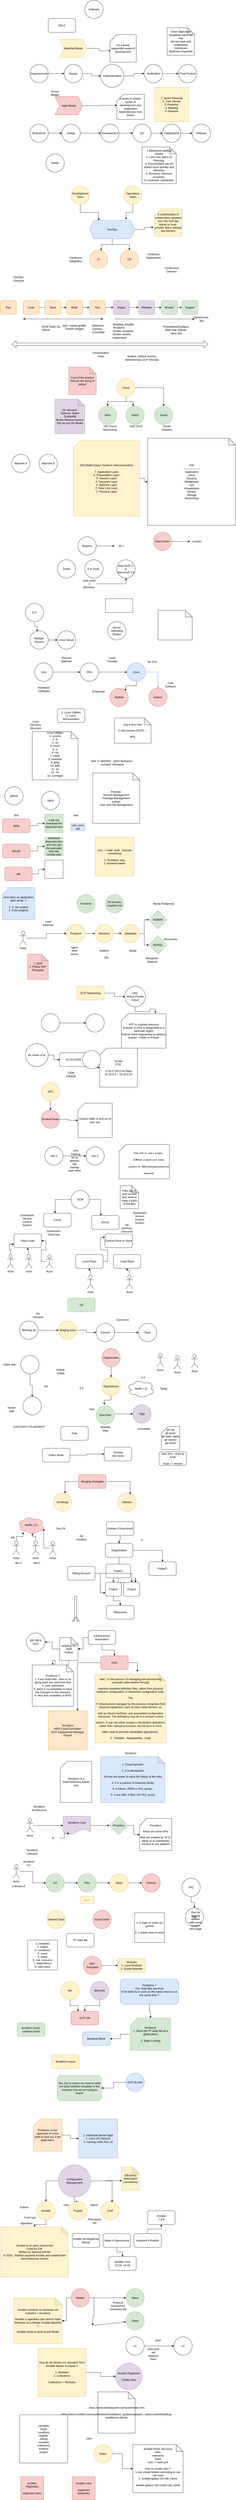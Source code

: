 <mxfile version="25.0.3">
  <diagram name="Page-1" id="V9nC6uB06fC6NqD5rrMz">
    <mxGraphModel dx="1644" dy="492" grid="1" gridSize="10" guides="1" tooltips="1" connect="1" arrows="1" fold="1" page="1" pageScale="1" pageWidth="850" pageHeight="1100" math="0" shadow="0">
      <root>
        <mxCell id="0" />
        <mxCell id="1" parent="0" />
        <mxCell id="ipwvJ3CoUn_DBF4NIo5Q-1" value="Software" style="ellipse;whiteSpace=wrap;html=1;aspect=fixed;" parent="1" vertex="1">
          <mxGeometry x="310" y="40" width="80" height="80" as="geometry" />
        </mxCell>
        <mxCell id="ipwvJ3CoUn_DBF4NIo5Q-2" value="SDLC" style="rounded=1;whiteSpace=wrap;html=1;" parent="1" vertex="1">
          <mxGeometry x="150" y="120" width="120" height="60" as="geometry" />
        </mxCell>
        <mxCell id="ipwvJ3CoUn_DBF4NIo5Q-3" value="" style="edgeStyle=orthogonalEdgeStyle;rounded=0;orthogonalLoop=1;jettySize=auto;html=1;" parent="1" source="ipwvJ3CoUn_DBF4NIo5Q-4" edge="1">
          <mxGeometry relative="1" as="geometry">
            <mxPoint x="425" y="260" as="targetPoint" />
          </mxGeometry>
        </mxCell>
        <mxCell id="ipwvJ3CoUn_DBF4NIo5Q-4" value="Waterfall Model" style="shape=step;perimeter=stepPerimeter;whiteSpace=wrap;html=1;fixedSize=1;fillColor=#fff2cc;strokeColor=#d6b656;" parent="1" vertex="1">
          <mxGeometry x="200" y="210" width="120" height="80" as="geometry" />
        </mxCell>
        <mxCell id="ipwvJ3CoUn_DBF4NIo5Q-5" value="it&#39;s a linear sequential model of development" style="shape=card;whiteSpace=wrap;html=1;" parent="1" vertex="1">
          <mxGeometry x="420" y="190" width="115" height="120" as="geometry" />
        </mxCell>
        <mxCell id="ipwvJ3CoUn_DBF4NIo5Q-11" value="" style="edgeStyle=orthogonalEdgeStyle;rounded=0;orthogonalLoop=1;jettySize=auto;html=1;" parent="1" source="ipwvJ3CoUn_DBF4NIo5Q-6" target="ipwvJ3CoUn_DBF4NIo5Q-7" edge="1">
          <mxGeometry relative="1" as="geometry" />
        </mxCell>
        <mxCell id="ipwvJ3CoUn_DBF4NIo5Q-6" value="Requirements" style="ellipse;whiteSpace=wrap;html=1;aspect=fixed;" parent="1" vertex="1">
          <mxGeometry x="70" y="320" width="80" height="80" as="geometry" />
        </mxCell>
        <mxCell id="ipwvJ3CoUn_DBF4NIo5Q-12" value="" style="edgeStyle=orthogonalEdgeStyle;rounded=0;orthogonalLoop=1;jettySize=auto;html=1;" parent="1" source="ipwvJ3CoUn_DBF4NIo5Q-7" target="ipwvJ3CoUn_DBF4NIo5Q-8" edge="1">
          <mxGeometry relative="1" as="geometry" />
        </mxCell>
        <mxCell id="ipwvJ3CoUn_DBF4NIo5Q-7" value="Design" style="ellipse;whiteSpace=wrap;html=1;aspect=fixed;" parent="1" vertex="1">
          <mxGeometry x="220" y="320" width="80" height="80" as="geometry" />
        </mxCell>
        <mxCell id="ipwvJ3CoUn_DBF4NIo5Q-13" value="" style="edgeStyle=orthogonalEdgeStyle;rounded=0;orthogonalLoop=1;jettySize=auto;html=1;" parent="1" source="ipwvJ3CoUn_DBF4NIo5Q-8" target="ipwvJ3CoUn_DBF4NIo5Q-9" edge="1">
          <mxGeometry relative="1" as="geometry" />
        </mxCell>
        <mxCell id="ipwvJ3CoUn_DBF4NIo5Q-8" value="Implementation" style="ellipse;whiteSpace=wrap;html=1;aspect=fixed;" parent="1" vertex="1">
          <mxGeometry x="380" y="320" width="100" height="100" as="geometry" />
        </mxCell>
        <mxCell id="ipwvJ3CoUn_DBF4NIo5Q-14" value="" style="edgeStyle=orthogonalEdgeStyle;rounded=0;orthogonalLoop=1;jettySize=auto;html=1;" parent="1" source="ipwvJ3CoUn_DBF4NIo5Q-9" target="ipwvJ3CoUn_DBF4NIo5Q-10" edge="1">
          <mxGeometry relative="1" as="geometry" />
        </mxCell>
        <mxCell id="ipwvJ3CoUn_DBF4NIo5Q-9" value="Verification" style="ellipse;whiteSpace=wrap;html=1;aspect=fixed;" parent="1" vertex="1">
          <mxGeometry x="570" y="320" width="80" height="80" as="geometry" />
        </mxCell>
        <mxCell id="ipwvJ3CoUn_DBF4NIo5Q-10" value="Final Product" style="ellipse;whiteSpace=wrap;html=1;aspect=fixed;" parent="1" vertex="1">
          <mxGeometry x="720" y="320" width="80" height="80" as="geometry" />
        </mxCell>
        <mxCell id="ipwvJ3CoUn_DBF4NIo5Q-15" value="Clear Objectives&lt;div&gt;Deadlines were not met&lt;/div&gt;&lt;div&gt;did not have well understood milestones&lt;/div&gt;&lt;div&gt;Business Impacted&lt;/div&gt;" style="shape=note;whiteSpace=wrap;html=1;backgroundOutline=1;darkOpacity=0.05;" parent="1" vertex="1">
          <mxGeometry x="670" y="160" width="120" height="120" as="geometry" />
        </mxCell>
        <mxCell id="ipwvJ3CoUn_DBF4NIo5Q-16" value="Agile Model" style="shape=step;perimeter=stepPerimeter;whiteSpace=wrap;html=1;fixedSize=1;fillColor=#f8cecc;strokeColor=#b85450;" parent="1" vertex="1">
          <mxGeometry x="180" y="460" width="120" height="80" as="geometry" />
        </mxCell>
        <mxCell id="ipwvJ3CoUn_DBF4NIo5Q-17" value="it works in shorter cycles of development and eradicates dependencies from teams" style="shape=card;whiteSpace=wrap;html=1;" parent="1" vertex="1">
          <mxGeometry x="450" y="450" width="120" height="110" as="geometry" />
        </mxCell>
        <mxCell id="ipwvJ3CoUn_DBF4NIo5Q-18" style="edgeStyle=orthogonalEdgeStyle;rounded=0;orthogonalLoop=1;jettySize=auto;html=1;entryX=0.006;entryY=0.439;entryDx=0;entryDy=0;entryPerimeter=0;" parent="1" source="ipwvJ3CoUn_DBF4NIo5Q-16" target="ipwvJ3CoUn_DBF4NIo5Q-17" edge="1">
          <mxGeometry relative="1" as="geometry" />
        </mxCell>
        <mxCell id="ipwvJ3CoUn_DBF4NIo5Q-25" value="" style="edgeStyle=orthogonalEdgeStyle;rounded=0;orthogonalLoop=1;jettySize=auto;html=1;" parent="1" source="ipwvJ3CoUn_DBF4NIo5Q-19" target="ipwvJ3CoUn_DBF4NIo5Q-20" edge="1">
          <mxGeometry relative="1" as="geometry" />
        </mxCell>
        <mxCell id="ipwvJ3CoUn_DBF4NIo5Q-19" value="Brainstrom" style="ellipse;whiteSpace=wrap;html=1;aspect=fixed;" parent="1" vertex="1">
          <mxGeometry x="70" y="580" width="80" height="80" as="geometry" />
        </mxCell>
        <mxCell id="ipwvJ3CoUn_DBF4NIo5Q-26" value="" style="edgeStyle=orthogonalEdgeStyle;rounded=0;orthogonalLoop=1;jettySize=auto;html=1;" parent="1" source="ipwvJ3CoUn_DBF4NIo5Q-20" target="ipwvJ3CoUn_DBF4NIo5Q-21" edge="1">
          <mxGeometry relative="1" as="geometry" />
        </mxCell>
        <mxCell id="ipwvJ3CoUn_DBF4NIo5Q-20" value="Design" style="ellipse;whiteSpace=wrap;html=1;aspect=fixed;" parent="1" vertex="1">
          <mxGeometry x="210" y="580" width="80" height="80" as="geometry" />
        </mxCell>
        <mxCell id="ipwvJ3CoUn_DBF4NIo5Q-27" value="" style="edgeStyle=orthogonalEdgeStyle;rounded=0;orthogonalLoop=1;jettySize=auto;html=1;" parent="1" source="ipwvJ3CoUn_DBF4NIo5Q-21" target="ipwvJ3CoUn_DBF4NIo5Q-22" edge="1">
          <mxGeometry relative="1" as="geometry" />
        </mxCell>
        <mxCell id="ipwvJ3CoUn_DBF4NIo5Q-21" value="Development" style="ellipse;whiteSpace=wrap;html=1;aspect=fixed;" parent="1" vertex="1">
          <mxGeometry x="380" y="580" width="80" height="80" as="geometry" />
        </mxCell>
        <mxCell id="ipwvJ3CoUn_DBF4NIo5Q-28" value="" style="edgeStyle=orthogonalEdgeStyle;rounded=0;orthogonalLoop=1;jettySize=auto;html=1;" parent="1" source="ipwvJ3CoUn_DBF4NIo5Q-22" target="ipwvJ3CoUn_DBF4NIo5Q-23" edge="1">
          <mxGeometry relative="1" as="geometry" />
        </mxCell>
        <mxCell id="ipwvJ3CoUn_DBF4NIo5Q-22" value="QA" style="ellipse;whiteSpace=wrap;html=1;aspect=fixed;" parent="1" vertex="1">
          <mxGeometry x="520" y="580" width="80" height="80" as="geometry" />
        </mxCell>
        <mxCell id="ipwvJ3CoUn_DBF4NIo5Q-29" value="" style="edgeStyle=orthogonalEdgeStyle;rounded=0;orthogonalLoop=1;jettySize=auto;html=1;" parent="1" source="ipwvJ3CoUn_DBF4NIo5Q-23" target="ipwvJ3CoUn_DBF4NIo5Q-24" edge="1">
          <mxGeometry relative="1" as="geometry" />
        </mxCell>
        <mxCell id="ipwvJ3CoUn_DBF4NIo5Q-23" value="Deployment" style="ellipse;whiteSpace=wrap;html=1;aspect=fixed;" parent="1" vertex="1">
          <mxGeometry x="650" y="580" width="80" height="80" as="geometry" />
        </mxCell>
        <mxCell id="ipwvJ3CoUn_DBF4NIo5Q-24" value="Release" style="ellipse;whiteSpace=wrap;html=1;aspect=fixed;" parent="1" vertex="1">
          <mxGeometry x="780" y="580" width="80" height="80" as="geometry" />
        </mxCell>
        <mxCell id="ipwvJ3CoUn_DBF4NIo5Q-30" value="1. Sprint Planning&lt;div&gt;2. User Stories&lt;/div&gt;&lt;div&gt;3. Features.&lt;/div&gt;&lt;div&gt;4. Backlog&lt;/div&gt;&lt;div&gt;5. Release&lt;/div&gt;" style="whiteSpace=wrap;html=1;aspect=fixed;fillColor=#fff2cc;strokeColor=#d6b656;" parent="1" vertex="1">
          <mxGeometry x="615" y="420" width="150" height="150" as="geometry" />
        </mxCell>
        <mxCell id="ipwvJ3CoUn_DBF4NIo5Q-31" value="Scrum Master" style="text;html=1;align=center;verticalAlign=middle;whiteSpace=wrap;rounded=0;" parent="1" vertex="1">
          <mxGeometry x="150" y="430" width="60" height="30" as="geometry" />
        </mxCell>
        <mxCell id="ipwvJ3CoUn_DBF4NIo5Q-32" value="Netflix" style="ellipse;whiteSpace=wrap;html=1;aspect=fixed;" parent="1" vertex="1">
          <mxGeometry x="140" y="710" width="80" height="80" as="geometry" />
        </mxCell>
        <mxCell id="ipwvJ3CoUn_DBF4NIo5Q-33" value="1.Milestones getting solved.&lt;div&gt;2. Less time spent on Planning.&lt;/div&gt;&lt;div&gt;3. Functionlities can be tested much quicker and efficiently.&lt;/div&gt;&lt;div&gt;4. Business revenues increases.&lt;/div&gt;&lt;div&gt;5. Customer satisfaction&lt;/div&gt;" style="shape=note;whiteSpace=wrap;html=1;backgroundOutline=1;darkOpacity=0.05;" parent="1" vertex="1">
          <mxGeometry x="560" y="680" width="150" height="160" as="geometry" />
        </mxCell>
        <mxCell id="ipwvJ3CoUn_DBF4NIo5Q-34" value="Development Team" style="ellipse;whiteSpace=wrap;html=1;aspect=fixed;fillColor=#fff2cc;strokeColor=#d6b656;" parent="1" vertex="1">
          <mxGeometry x="250" y="850" width="80" height="80" as="geometry" />
        </mxCell>
        <mxCell id="ipwvJ3CoUn_DBF4NIo5Q-35" value="&lt;span&gt;&lt;/span&gt;" style="text;whiteSpace=wrap;html=1;" parent="1" vertex="1">
          <mxGeometry x="490" y="850" width="30" height="20" as="geometry" />
        </mxCell>
        <mxCell id="ipwvJ3CoUn_DBF4NIo5Q-36" value="Operations&lt;div&gt;Team&lt;/div&gt;" style="ellipse;whiteSpace=wrap;html=1;aspect=fixed;fillColor=#fff2cc;strokeColor=#d6b656;" parent="1" vertex="1">
          <mxGeometry x="480" y="850" width="80" height="80" as="geometry" />
        </mxCell>
        <mxCell id="ipwvJ3CoUn_DBF4NIo5Q-49" style="edgeStyle=orthogonalEdgeStyle;rounded=0;orthogonalLoop=1;jettySize=auto;html=1;" parent="1" source="ipwvJ3CoUn_DBF4NIo5Q-37" edge="1">
          <mxGeometry relative="1" as="geometry">
            <mxPoint x="610" y="1030" as="targetPoint" />
          </mxGeometry>
        </mxCell>
        <mxCell id="ipwvJ3CoUn_DBF4NIo5Q-53" style="edgeStyle=orthogonalEdgeStyle;rounded=0;orthogonalLoop=1;jettySize=auto;html=1;" parent="1" source="ipwvJ3CoUn_DBF4NIo5Q-37" target="ipwvJ3CoUn_DBF4NIo5Q-51" edge="1">
          <mxGeometry relative="1" as="geometry" />
        </mxCell>
        <mxCell id="ipwvJ3CoUn_DBF4NIo5Q-37" value="DevOps" style="shape=hexagon;perimeter=hexagonPerimeter2;whiteSpace=wrap;html=1;fixedSize=1;fillColor=#dae8fc;strokeColor=#6c8ebf;" parent="1" vertex="1">
          <mxGeometry x="330" y="1000" width="200" height="80" as="geometry" />
        </mxCell>
        <mxCell id="ipwvJ3CoUn_DBF4NIo5Q-46" style="edgeStyle=orthogonalEdgeStyle;rounded=0;orthogonalLoop=1;jettySize=auto;html=1;entryX=0.804;entryY=-0.039;entryDx=0;entryDy=0;entryPerimeter=0;" parent="1" source="ipwvJ3CoUn_DBF4NIo5Q-36" target="ipwvJ3CoUn_DBF4NIo5Q-37" edge="1">
          <mxGeometry relative="1" as="geometry" />
        </mxCell>
        <mxCell id="ipwvJ3CoUn_DBF4NIo5Q-47" style="edgeStyle=orthogonalEdgeStyle;rounded=0;orthogonalLoop=1;jettySize=auto;html=1;entryX=0.204;entryY=0.007;entryDx=0;entryDy=0;entryPerimeter=0;" parent="1" source="ipwvJ3CoUn_DBF4NIo5Q-34" target="ipwvJ3CoUn_DBF4NIo5Q-37" edge="1">
          <mxGeometry relative="1" as="geometry" />
        </mxCell>
        <mxCell id="ipwvJ3CoUn_DBF4NIo5Q-48" value="It a philosophy of collaboration between your dev and ops teams to have&amp;nbsp; smooth SDLC without any barriers" style="shape=card;whiteSpace=wrap;html=1;fillColor=#fff2cc;strokeColor=#d6b656;" parent="1" vertex="1">
          <mxGeometry x="615" y="950" width="120" height="120" as="geometry" />
        </mxCell>
        <mxCell id="ipwvJ3CoUn_DBF4NIo5Q-50" value="CI" style="ellipse;whiteSpace=wrap;html=1;aspect=fixed;fillColor=#ffe6cc;strokeColor=#d79b00;" parent="1" vertex="1">
          <mxGeometry x="330" y="1130" width="80" height="80" as="geometry" />
        </mxCell>
        <mxCell id="ipwvJ3CoUn_DBF4NIo5Q-51" value="CD" style="ellipse;whiteSpace=wrap;html=1;aspect=fixed;fillColor=#ffe6cc;strokeColor=#d79b00;" parent="1" vertex="1">
          <mxGeometry x="465" y="1130" width="80" height="80" as="geometry" />
        </mxCell>
        <mxCell id="ipwvJ3CoUn_DBF4NIo5Q-52" style="edgeStyle=orthogonalEdgeStyle;rounded=0;orthogonalLoop=1;jettySize=auto;html=1;entryX=0.649;entryY=0.021;entryDx=0;entryDy=0;entryPerimeter=0;" parent="1" source="ipwvJ3CoUn_DBF4NIo5Q-37" target="ipwvJ3CoUn_DBF4NIo5Q-50" edge="1">
          <mxGeometry relative="1" as="geometry" />
        </mxCell>
        <mxCell id="ipwvJ3CoUn_DBF4NIo5Q-54" value="Continous Integration" style="text;html=1;align=center;verticalAlign=middle;whiteSpace=wrap;rounded=0;" parent="1" vertex="1">
          <mxGeometry x="240" y="1155" width="60" height="30" as="geometry" />
        </mxCell>
        <mxCell id="ipwvJ3CoUn_DBF4NIo5Q-55" value="Continous Deployment" style="text;html=1;align=center;verticalAlign=middle;whiteSpace=wrap;rounded=0;" parent="1" vertex="1">
          <mxGeometry x="580" y="1140" width="60" height="30" as="geometry" />
        </mxCell>
        <mxCell id="ipwvJ3CoUn_DBF4NIo5Q-56" value="DevOps Lifecycle" style="text;html=1;align=center;verticalAlign=middle;whiteSpace=wrap;rounded=0;" parent="1" vertex="1">
          <mxGeometry x="-10" y="1240" width="60" height="30" as="geometry" />
        </mxCell>
        <mxCell id="ipwvJ3CoUn_DBF4NIo5Q-57" value="Plan" style="rounded=1;whiteSpace=wrap;html=1;fillColor=#ffe6cc;strokeColor=#d79b00;" parent="1" vertex="1">
          <mxGeometry x="-60" y="1350" width="70" height="60" as="geometry" />
        </mxCell>
        <mxCell id="ipwvJ3CoUn_DBF4NIo5Q-58" value="" style="edgeStyle=orthogonalEdgeStyle;rounded=0;orthogonalLoop=1;jettySize=auto;html=1;" parent="1" source="ipwvJ3CoUn_DBF4NIo5Q-59" target="ipwvJ3CoUn_DBF4NIo5Q-67" edge="1">
          <mxGeometry relative="1" as="geometry" />
        </mxCell>
        <mxCell id="ipwvJ3CoUn_DBF4NIo5Q-59" value="Code" style="rounded=1;whiteSpace=wrap;html=1;fillColor=#ffe6cc;strokeColor=#d79b00;" parent="1" vertex="1">
          <mxGeometry x="40" y="1350" width="70" height="60" as="geometry" />
        </mxCell>
        <mxCell id="ipwvJ3CoUn_DBF4NIo5Q-60" value="" style="edgeStyle=orthogonalEdgeStyle;rounded=0;orthogonalLoop=1;jettySize=auto;html=1;" parent="1" source="ipwvJ3CoUn_DBF4NIo5Q-61" target="ipwvJ3CoUn_DBF4NIo5Q-67" edge="1">
          <mxGeometry relative="1" as="geometry" />
        </mxCell>
        <mxCell id="ipwvJ3CoUn_DBF4NIo5Q-61" value="Store" style="rounded=1;whiteSpace=wrap;html=1;fillColor=#ffe6cc;strokeColor=#d79b00;" parent="1" vertex="1">
          <mxGeometry x="135" y="1350" width="70" height="60" as="geometry" />
        </mxCell>
        <mxCell id="ipwvJ3CoUn_DBF4NIo5Q-62" value="" style="edgeStyle=orthogonalEdgeStyle;rounded=0;orthogonalLoop=1;jettySize=auto;html=1;" parent="1" source="ipwvJ3CoUn_DBF4NIo5Q-63" target="ipwvJ3CoUn_DBF4NIo5Q-71" edge="1">
          <mxGeometry relative="1" as="geometry" />
        </mxCell>
        <mxCell id="ipwvJ3CoUn_DBF4NIo5Q-63" value="Release" style="rounded=1;whiteSpace=wrap;html=1;fillColor=#e1d5e7;strokeColor=#9673a6;" parent="1" vertex="1">
          <mxGeometry x="545" y="1350" width="70" height="60" as="geometry" />
        </mxCell>
        <mxCell id="ipwvJ3CoUn_DBF4NIo5Q-64" value="" style="edgeStyle=orthogonalEdgeStyle;rounded=0;orthogonalLoop=1;jettySize=auto;html=1;" parent="1" source="ipwvJ3CoUn_DBF4NIo5Q-65" target="ipwvJ3CoUn_DBF4NIo5Q-63" edge="1">
          <mxGeometry relative="1" as="geometry" />
        </mxCell>
        <mxCell id="ipwvJ3CoUn_DBF4NIo5Q-65" value="Deploy" style="rounded=1;whiteSpace=wrap;html=1;fillColor=#e1d5e7;strokeColor=#9673a6;" parent="1" vertex="1">
          <mxGeometry x="435" y="1350" width="70" height="60" as="geometry" />
        </mxCell>
        <mxCell id="ipwvJ3CoUn_DBF4NIo5Q-66" value="" style="edgeStyle=orthogonalEdgeStyle;rounded=0;orthogonalLoop=1;jettySize=auto;html=1;" parent="1" source="ipwvJ3CoUn_DBF4NIo5Q-67" target="ipwvJ3CoUn_DBF4NIo5Q-69" edge="1">
          <mxGeometry relative="1" as="geometry" />
        </mxCell>
        <mxCell id="ipwvJ3CoUn_DBF4NIo5Q-67" value="Build" style="rounded=1;whiteSpace=wrap;html=1;fillColor=#ffe6cc;strokeColor=#d79b00;" parent="1" vertex="1">
          <mxGeometry x="230" y="1350" width="70" height="60" as="geometry" />
        </mxCell>
        <mxCell id="ipwvJ3CoUn_DBF4NIo5Q-68" value="" style="edgeStyle=orthogonalEdgeStyle;rounded=0;orthogonalLoop=1;jettySize=auto;html=1;" parent="1" source="ipwvJ3CoUn_DBF4NIo5Q-69" target="ipwvJ3CoUn_DBF4NIo5Q-65" edge="1">
          <mxGeometry relative="1" as="geometry" />
        </mxCell>
        <mxCell id="ipwvJ3CoUn_DBF4NIo5Q-69" value="Test" style="rounded=1;whiteSpace=wrap;html=1;fillColor=#ffe6cc;strokeColor=#d79b00;" parent="1" vertex="1">
          <mxGeometry x="330" y="1350" width="70" height="60" as="geometry" />
        </mxCell>
        <mxCell id="ipwvJ3CoUn_DBF4NIo5Q-70" value="" style="edgeStyle=orthogonalEdgeStyle;rounded=0;orthogonalLoop=1;jettySize=auto;html=1;" parent="1" source="ipwvJ3CoUn_DBF4NIo5Q-71" target="ipwvJ3CoUn_DBF4NIo5Q-72" edge="1">
          <mxGeometry relative="1" as="geometry" />
        </mxCell>
        <mxCell id="ipwvJ3CoUn_DBF4NIo5Q-71" value="Monitor" style="rounded=1;whiteSpace=wrap;html=1;fillColor=#d5e8d4;strokeColor=#82b366;" parent="1" vertex="1">
          <mxGeometry x="645" y="1350" width="70" height="60" as="geometry" />
        </mxCell>
        <mxCell id="ipwvJ3CoUn_DBF4NIo5Q-72" value="Support" style="rounded=1;whiteSpace=wrap;html=1;fillColor=#d5e8d4;strokeColor=#82b366;" parent="1" vertex="1">
          <mxGeometry x="735" y="1350" width="70" height="60" as="geometry" />
        </mxCell>
        <mxCell id="ipwvJ3CoUn_DBF4NIo5Q-73" value="" style="endArrow=classic;startArrow=classic;html=1;rounded=0;" parent="1" edge="1">
          <mxGeometry width="50" height="50" relative="1" as="geometry">
            <mxPoint x="40" y="1430" as="sourcePoint" />
            <mxPoint x="390" y="1430" as="targetPoint" />
          </mxGeometry>
        </mxCell>
        <mxCell id="ipwvJ3CoUn_DBF4NIo5Q-74" value="" style="endArrow=classic;html=1;rounded=0;entryX=0;entryY=0.5;entryDx=0;entryDy=0;" parent="1" target="ipwvJ3CoUn_DBF4NIo5Q-79" edge="1">
          <mxGeometry width="50" height="50" relative="1" as="geometry">
            <mxPoint x="440" y="1430" as="sourcePoint" />
            <mxPoint x="620" y="1430" as="targetPoint" />
          </mxGeometry>
        </mxCell>
        <mxCell id="ipwvJ3CoUn_DBF4NIo5Q-75" value="&lt;span style=&quot;color: rgb(0, 0, 0); font-family: Helvetica; font-size: 12px; font-style: normal; font-variant-ligatures: normal; font-variant-caps: normal; font-weight: 400; letter-spacing: normal; orphans: 2; text-align: center; text-indent: 0px; text-transform: none; widows: 2; word-spacing: 0px; -webkit-text-stroke-width: 0px; white-space: normal; background-color: rgb(251, 251, 251); text-decoration-thickness: initial; text-decoration-style: initial; text-decoration-color: initial; display: inline !important; float: none;&quot;&gt;SCM Tools/ Git , Github&lt;/span&gt;" style="text;whiteSpace=wrap;html=1;" parent="1" vertex="1">
          <mxGeometry x="120" y="1450" width="100" height="40" as="geometry" />
        </mxCell>
        <mxCell id="ipwvJ3CoUn_DBF4NIo5Q-76" value="&lt;span style=&quot;color: rgb(0, 0, 0); font-family: Helvetica; font-size: 12px; font-style: normal; font-variant-ligatures: normal; font-variant-caps: normal; font-weight: 400; letter-spacing: normal; orphans: 2; text-align: center; text-indent: 0px; text-transform: none; widows: 2; word-spacing: 0px; -webkit-text-stroke-width: 0px; white-space: normal; background-color: rgb(251, 251, 251); text-decoration-thickness: initial; text-decoration-style: initial; text-decoration-color: initial; display: inline !important; float: none;&quot;&gt;npm, maven,gradle,&lt;/span&gt;&lt;div style=&quot;forced-color-adjust: none; color: rgb(0, 0, 0); font-family: Helvetica; font-size: 12px; font-style: normal; font-variant-ligatures: normal; font-variant-caps: normal; font-weight: 400; letter-spacing: normal; orphans: 2; text-align: center; text-indent: 0px; text-transform: none; widows: 2; word-spacing: 0px; -webkit-text-stroke-width: 0px; white-space: normal; background-color: rgb(251, 251, 251); text-decoration-thickness: initial; text-decoration-style: initial; text-decoration-color: initial;&quot;&gt;Docker images&lt;/div&gt;" style="text;whiteSpace=wrap;html=1;" parent="1" vertex="1">
          <mxGeometry x="210" y="1445" width="140" height="50" as="geometry" />
        </mxCell>
        <mxCell id="ipwvJ3CoUn_DBF4NIo5Q-77" value="&lt;span style=&quot;color: rgb(0, 0, 0); font-family: Helvetica; font-size: 12px; font-style: normal; font-variant-ligatures: normal; font-variant-caps: normal; font-weight: 400; letter-spacing: normal; orphans: 2; text-align: center; text-indent: 0px; text-transform: none; widows: 2; word-spacing: 0px; -webkit-text-stroke-width: 0px; white-space: normal; background-color: rgb(251, 251, 251); text-decoration-thickness: initial; text-decoration-style: initial; text-decoration-color: initial; display: inline !important; float: none;&quot;&gt;Selenium, Cypress, Cucumber&lt;/span&gt;" style="text;whiteSpace=wrap;html=1;" parent="1" vertex="1">
          <mxGeometry x="340" y="1445" width="80" height="50" as="geometry" />
        </mxCell>
        <mxCell id="ipwvJ3CoUn_DBF4NIo5Q-78" value="&lt;span style=&quot;color: rgb(0, 0, 0); font-family: Helvetica; font-size: 12px; font-style: normal; font-variant-ligatures: normal; font-variant-caps: normal; font-weight: 400; letter-spacing: normal; orphans: 2; text-align: center; text-indent: 0px; text-transform: none; widows: 2; word-spacing: 0px; -webkit-text-stroke-width: 0px; white-space: normal; background-color: rgb(251, 251, 251); text-decoration-thickness: initial; text-decoration-style: initial; text-decoration-color: initial; display: inline !important; float: none;&quot;&gt;Prometheus/Grafana,&lt;/span&gt;&lt;div style=&quot;forced-color-adjust: none; color: rgb(0, 0, 0); font-family: Helvetica; font-size: 12px; font-style: normal; font-variant-ligatures: normal; font-variant-caps: normal; font-weight: 400; letter-spacing: normal; orphans: 2; text-align: center; text-indent: 0px; text-transform: none; widows: 2; word-spacing: 0px; -webkit-text-stroke-width: 0px; white-space: normal; background-color: rgb(251, 251, 251); text-decoration-thickness: initial; text-decoration-style: initial; text-decoration-color: initial;&quot;&gt;Data dog, Splunk , New relic&lt;/div&gt;" style="text;whiteSpace=wrap;html=1;" parent="1" vertex="1">
          <mxGeometry x="650" y="1450" width="120" height="60" as="geometry" />
        </mxCell>
        <mxCell id="ipwvJ3CoUn_DBF4NIo5Q-79" value="Servicenow, Jira" style="text;html=1;align=center;verticalAlign=middle;whiteSpace=wrap;rounded=0;" parent="1" vertex="1">
          <mxGeometry x="790" y="1415" width="60" height="30" as="geometry" />
        </mxCell>
        <mxCell id="ipwvJ3CoUn_DBF4NIo5Q-80" value="&lt;span style=&quot;color: rgb(0, 0, 0); font-family: Helvetica; font-size: 12px; font-style: normal; font-variant-ligatures: normal; font-variant-caps: normal; font-weight: 400; letter-spacing: normal; orphans: 2; text-align: center; text-indent: 0px; text-transform: none; widows: 2; word-spacing: 0px; -webkit-text-stroke-width: 0px; white-space: normal; background-color: rgb(251, 251, 251); text-decoration-thickness: initial; text-decoration-style: initial; text-decoration-color: initial; display: inline !important; float: none;&quot;&gt;Scripting, Ansible, Terraform,&lt;/span&gt;&lt;br style=&quot;forced-color-adjust: none; color: rgb(0, 0, 0); font-family: Helvetica; font-size: 12px; font-style: normal; font-variant-ligatures: normal; font-variant-caps: normal; font-weight: 400; letter-spacing: normal; orphans: 2; text-align: center; text-indent: 0px; text-transform: none; widows: 2; word-spacing: 0px; -webkit-text-stroke-width: 0px; white-space: normal; background-color: rgb(251, 251, 251); text-decoration-thickness: initial; text-decoration-style: initial; text-decoration-color: initial;&quot;&gt;&lt;span style=&quot;color: rgb(0, 0, 0); font-family: Helvetica; font-size: 12px; font-style: normal; font-variant-ligatures: normal; font-variant-caps: normal; font-weight: 400; letter-spacing: normal; orphans: 2; text-align: center; text-indent: 0px; text-transform: none; widows: 2; word-spacing: 0px; -webkit-text-stroke-width: 0px; white-space: normal; background-color: rgb(251, 251, 251); text-decoration-thickness: initial; text-decoration-style: initial; text-decoration-color: initial; display: inline !important; float: none;&quot;&gt;Docker container, Docker-swarm, Kubernetes&lt;/span&gt;" style="text;whiteSpace=wrap;html=1;" parent="1" vertex="1">
          <mxGeometry x="430" y="1440" width="120" height="80" as="geometry" />
        </mxCell>
        <mxCell id="ipwvJ3CoUn_DBF4NIo5Q-81" value="Orchestration Tools" style="text;html=1;align=center;verticalAlign=middle;whiteSpace=wrap;rounded=0;" parent="1" vertex="1">
          <mxGeometry x="350" y="1570" width="60" height="30" as="geometry" />
        </mxCell>
        <mxCell id="ipwvJ3CoUn_DBF4NIo5Q-82" value="" style="shape=flexArrow;endArrow=classic;startArrow=classic;html=1;rounded=0;" parent="1" edge="1">
          <mxGeometry width="100" height="100" relative="1" as="geometry">
            <mxPoint x="-10" y="1540" as="sourcePoint" />
            <mxPoint x="850" y="1540" as="targetPoint" />
          </mxGeometry>
        </mxCell>
        <mxCell id="ipwvJ3CoUn_DBF4NIo5Q-83" value="Jenkins, GitHub Actions, AWSDevOps,GCP DevOps" style="text;html=1;align=center;verticalAlign=middle;whiteSpace=wrap;rounded=0;" parent="1" vertex="1">
          <mxGeometry x="480" y="1580" width="160" height="40" as="geometry" />
        </mxCell>
        <mxCell id="ipwvJ3CoUn_DBF4NIo5Q-84" value="Continuous Delivery" style="text;html=1;align=center;verticalAlign=middle;whiteSpace=wrap;rounded=0;" parent="1" vertex="1">
          <mxGeometry x="660" y="1200" width="60" height="30" as="geometry" />
        </mxCell>
        <mxCell id="ipwvJ3CoUn_DBF4NIo5Q-85" value="Cost of the product that we are trying to deliver" style="shape=note;whiteSpace=wrap;html=1;backgroundOutline=1;darkOpacity=0.05;fillColor=#f8cecc;strokeColor=#b85450;" parent="1" vertex="1">
          <mxGeometry x="240" y="1640" width="120" height="120" as="geometry" />
        </mxCell>
        <mxCell id="ipwvJ3CoUn_DBF4NIo5Q-92" style="edgeStyle=orthogonalEdgeStyle;rounded=0;orthogonalLoop=1;jettySize=auto;html=1;entryX=0.5;entryY=0;entryDx=0;entryDy=0;" parent="1" source="ipwvJ3CoUn_DBF4NIo5Q-86" target="ipwvJ3CoUn_DBF4NIo5Q-89" edge="1">
          <mxGeometry relative="1" as="geometry" />
        </mxCell>
        <mxCell id="ipwvJ3CoUn_DBF4NIo5Q-94" style="edgeStyle=orthogonalEdgeStyle;rounded=0;orthogonalLoop=1;jettySize=auto;html=1;entryX=0.5;entryY=0;entryDx=0;entryDy=0;" parent="1" source="ipwvJ3CoUn_DBF4NIo5Q-86" target="ipwvJ3CoUn_DBF4NIo5Q-91" edge="1">
          <mxGeometry relative="1" as="geometry" />
        </mxCell>
        <mxCell id="ipwvJ3CoUn_DBF4NIo5Q-86" value="Cloud" style="ellipse;whiteSpace=wrap;html=1;aspect=fixed;fillColor=#fff2cc;strokeColor=#d6b656;" parent="1" vertex="1">
          <mxGeometry x="450" y="1690" width="80" height="80" as="geometry" />
        </mxCell>
        <mxCell id="ipwvJ3CoUn_DBF4NIo5Q-88" value="On demand&amp;nbsp;&lt;div&gt;Delivery. Rapid&lt;/div&gt;&lt;div&gt;&amp;nbsp;Scalability.&lt;br style=&quot;border-color: var(--border-color);&quot;&gt;Broad Network Access&lt;/div&gt;&lt;div&gt;Pay as you Go Model&lt;/div&gt;" style="shape=note;whiteSpace=wrap;html=1;backgroundOutline=1;darkOpacity=0.05;fillColor=#e1d5e7;strokeColor=#9673a6;" parent="1" vertex="1">
          <mxGeometry x="180" y="1780" width="130" height="150" as="geometry" />
        </mxCell>
        <mxCell id="ipwvJ3CoUn_DBF4NIo5Q-89" value="IAAS" style="ellipse;whiteSpace=wrap;html=1;aspect=fixed;fillColor=#d5e8d4;strokeColor=#82b366;" parent="1" vertex="1">
          <mxGeometry x="370" y="1810" width="80" height="80" as="geometry" />
        </mxCell>
        <mxCell id="ipwvJ3CoUn_DBF4NIo5Q-90" value="PAAS" style="ellipse;whiteSpace=wrap;html=1;aspect=fixed;fillColor=#d5e8d4;strokeColor=#82b366;" parent="1" vertex="1">
          <mxGeometry x="490" y="1810" width="80" height="80" as="geometry" />
        </mxCell>
        <mxCell id="ipwvJ3CoUn_DBF4NIo5Q-91" value="SAAS" style="ellipse;whiteSpace=wrap;html=1;aspect=fixed;fillColor=#d5e8d4;strokeColor=#82b366;" parent="1" vertex="1">
          <mxGeometry x="615" y="1810" width="80" height="80" as="geometry" />
        </mxCell>
        <mxCell id="ipwvJ3CoUn_DBF4NIo5Q-93" style="edgeStyle=orthogonalEdgeStyle;rounded=0;orthogonalLoop=1;jettySize=auto;html=1;entryX=0.394;entryY=0.012;entryDx=0;entryDy=0;entryPerimeter=0;" parent="1" source="ipwvJ3CoUn_DBF4NIo5Q-86" target="ipwvJ3CoUn_DBF4NIo5Q-90" edge="1">
          <mxGeometry relative="1" as="geometry" />
        </mxCell>
        <mxCell id="ipwvJ3CoUn_DBF4NIo5Q-99" value="" style="edgeStyle=orthogonalEdgeStyle;rounded=0;orthogonalLoop=1;jettySize=auto;html=1;" parent="1" source="ipwvJ3CoUn_DBF4NIo5Q-95" target="ipwvJ3CoUn_DBF4NIo5Q-98" edge="1">
          <mxGeometry relative="1" as="geometry" />
        </mxCell>
        <mxCell id="ipwvJ3CoUn_DBF4NIo5Q-95" value="OSI Model (Open Systems Interconnection)&lt;div&gt;&lt;br&gt;&lt;div&gt;7. Application Layer&lt;br&gt;&lt;div&gt;6. Presentation Layer&lt;/div&gt;&lt;div&gt;5. Session Layer&lt;/div&gt;&lt;div&gt;4. Transport Layer&lt;/div&gt;&lt;div&gt;3. Network Layer&lt;/div&gt;&lt;div&gt;2. Data Link Layer&lt;/div&gt;&lt;div&gt;1. Physical Layer&lt;/div&gt;&lt;/div&gt;&lt;/div&gt;" style="shape=card;whiteSpace=wrap;html=1;fillColor=#fff2cc;strokeColor=#d6b656;" parent="1" vertex="1">
          <mxGeometry x="260" y="1960" width="290" height="330" as="geometry" />
        </mxCell>
        <mxCell id="ipwvJ3CoUn_DBF4NIo5Q-96" value="Machine A" style="ellipse;whiteSpace=wrap;html=1;aspect=fixed;" parent="1" vertex="1">
          <mxGeometry x="-10" y="2020" width="80" height="80" as="geometry" />
        </mxCell>
        <mxCell id="ipwvJ3CoUn_DBF4NIo5Q-97" value="Machine B" style="ellipse;whiteSpace=wrap;html=1;aspect=fixed;" parent="1" vertex="1">
          <mxGeometry x="110" y="2020" width="80" height="80" as="geometry" />
        </mxCell>
        <mxCell id="ipwvJ3CoUn_DBF4NIo5Q-98" value="OSI&lt;br&gt;------------------&lt;br&gt;Application&lt;br style=&quot;border-color: var(--border-color);&quot;&gt;DATa&lt;br style=&quot;border-color: var(--border-color);&quot;&gt;Runtime&lt;br style=&quot;border-color: var(--border-color);&quot;&gt;Middleware&lt;br style=&quot;border-color: var(--border-color);&quot;&gt;&lt;i&gt;O/S&lt;br style=&quot;border-color: var(--border-color);&quot;&gt;Virtualization&lt;br style=&quot;border-color: var(--border-color);&quot;&gt;Servers&lt;br style=&quot;border-color: var(--border-color);&quot;&gt;Storage&lt;br style=&quot;border-color: var(--border-color);&quot;&gt;Networking&lt;/i&gt;" style="shape=note;whiteSpace=wrap;html=1;backgroundOutline=1;darkOpacity=0.05;" parent="1" vertex="1">
          <mxGeometry x="585" y="1950" width="385" height="380" as="geometry" />
        </mxCell>
        <mxCell id="ipwvJ3CoUn_DBF4NIo5Q-100" value="VM, Cloud Networking" style="text;html=1;align=center;verticalAlign=middle;whiteSpace=wrap;rounded=0;" parent="1" vertex="1">
          <mxGeometry x="390" y="1890" width="60" height="30" as="geometry" />
        </mxCell>
        <mxCell id="ipwvJ3CoUn_DBF4NIo5Q-101" value="GKE,GCS, .." style="text;html=1;align=center;verticalAlign=middle;whiteSpace=wrap;rounded=0;" parent="1" vertex="1">
          <mxGeometry x="505" y="1890" width="60" height="30" as="geometry" />
        </mxCell>
        <mxCell id="ipwvJ3CoUn_DBF4NIo5Q-102" value="Gmail, Dropbox" style="text;html=1;align=center;verticalAlign=middle;whiteSpace=wrap;rounded=0;" parent="1" vertex="1">
          <mxGeometry x="640" y="1890" width="60" height="30" as="geometry" />
        </mxCell>
        <mxCell id="ipwvJ3CoUn_DBF4NIo5Q-103" value="Regions" style="ellipse;whiteSpace=wrap;html=1;aspect=fixed;" parent="1" vertex="1">
          <mxGeometry x="280" y="2380" width="80" height="80" as="geometry" />
        </mxCell>
        <mxCell id="ipwvJ3CoUn_DBF4NIo5Q-104" value="Data Center" style="ellipse;whiteSpace=wrap;html=1;aspect=fixed;fillColor=#f8cecc;strokeColor=#b85450;" parent="1" vertex="1">
          <mxGeometry x="610" y="2360" width="80" height="80" as="geometry" />
        </mxCell>
        <mxCell id="ipwvJ3CoUn_DBF4NIo5Q-105" value="London" style="text;html=1;align=center;verticalAlign=middle;whiteSpace=wrap;rounded=0;" parent="1" vertex="1">
          <mxGeometry x="770" y="2385" width="60" height="30" as="geometry" />
        </mxCell>
        <mxCell id="ipwvJ3CoUn_DBF4NIo5Q-106" value="" style="edgeStyle=orthogonalEdgeStyle;rounded=0;orthogonalLoop=1;jettySize=auto;html=1;" parent="1" source="ipwvJ3CoUn_DBF4NIo5Q-104" target="ipwvJ3CoUn_DBF4NIo5Q-105" edge="1">
          <mxGeometry relative="1" as="geometry" />
        </mxCell>
        <mxCell id="ipwvJ3CoUn_DBF4NIo5Q-107" value="Zones" style="ellipse;whiteSpace=wrap;html=1;aspect=fixed;" parent="1" vertex="1">
          <mxGeometry x="190" y="2480" width="80" height="80" as="geometry" />
        </mxCell>
        <mxCell id="ipwvJ3CoUn_DBF4NIo5Q-108" value="3 or more.." style="ellipse;whiteSpace=wrap;html=1;aspect=fixed;" parent="1" vertex="1">
          <mxGeometry x="310" y="2480" width="80" height="80" as="geometry" />
        </mxCell>
        <mxCell id="ipwvJ3CoUn_DBF4NIo5Q-109" value="asia-south 1-a,&lt;div&gt;asia-south 1-b&lt;br&gt;&lt;/div&gt;" style="ellipse;whiteSpace=wrap;html=1;aspect=fixed;" parent="1" vertex="1">
          <mxGeometry x="450" y="2480" width="80" height="80" as="geometry" />
        </mxCell>
        <mxCell id="ipwvJ3CoUn_DBF4NIo5Q-110" value="20 +" style="text;html=1;align=center;verticalAlign=middle;whiteSpace=wrap;rounded=0;" parent="1" vertex="1">
          <mxGeometry x="440" y="2405" width="60" height="30" as="geometry" />
        </mxCell>
        <mxCell id="ipwvJ3CoUn_DBF4NIo5Q-111" value="" style="edgeStyle=orthogonalEdgeStyle;rounded=0;orthogonalLoop=1;jettySize=auto;html=1;" parent="1" source="ipwvJ3CoUn_DBF4NIo5Q-103" target="ipwvJ3CoUn_DBF4NIo5Q-110" edge="1">
          <mxGeometry relative="1" as="geometry" />
        </mxCell>
        <mxCell id="ipwvJ3CoUn_DBF4NIo5Q-113" value="" style="edgeStyle=orthogonalEdgeStyle;rounded=0;orthogonalLoop=1;jettySize=auto;html=1;" parent="1" source="ipwvJ3CoUn_DBF4NIo5Q-112" target="ipwvJ3CoUn_DBF4NIo5Q-109" edge="1">
          <mxGeometry relative="1" as="geometry" />
        </mxCell>
        <mxCell id="ipwvJ3CoUn_DBF4NIo5Q-112" value="asia-south 1 (Mumbai,&amp;nbsp;" style="text;html=1;align=center;verticalAlign=middle;whiteSpace=wrap;rounded=0;" parent="1" vertex="1">
          <mxGeometry x="300" y="2570" width="60" height="30" as="geometry" />
        </mxCell>
        <mxCell id="ipwvJ3CoUn_DBF4NIo5Q-114" value="" style="rounded=0;whiteSpace=wrap;html=1;" parent="1" vertex="1">
          <mxGeometry x="400" y="2650" width="120" height="60" as="geometry" />
        </mxCell>
        <mxCell id="Ti9B5b8_W2HGojVyjWQd-1" value="Server Operating System" style="ellipse;whiteSpace=wrap;html=1;aspect=fixed;" parent="1" vertex="1">
          <mxGeometry x="410" y="2750" width="80" height="80" as="geometry" />
        </mxCell>
        <mxCell id="Ti9B5b8_W2HGojVyjWQd-2" value="D.C" style="ellipse;whiteSpace=wrap;html=1;aspect=fixed;" parent="1" vertex="1">
          <mxGeometry x="50" y="2670" width="80" height="80" as="geometry" />
        </mxCell>
        <mxCell id="Ti9B5b8_W2HGojVyjWQd-6" value="" style="edgeStyle=orthogonalEdgeStyle;rounded=0;orthogonalLoop=1;jettySize=auto;html=1;" parent="1" source="Ti9B5b8_W2HGojVyjWQd-3" target="Ti9B5b8_W2HGojVyjWQd-5" edge="1">
          <mxGeometry relative="1" as="geometry" />
        </mxCell>
        <mxCell id="Ti9B5b8_W2HGojVyjWQd-3" value="Multiple Servers" style="ellipse;whiteSpace=wrap;html=1;aspect=fixed;" parent="1" vertex="1">
          <mxGeometry x="70" y="2790" width="80" height="80" as="geometry" />
        </mxCell>
        <mxCell id="Ti9B5b8_W2HGojVyjWQd-4" style="edgeStyle=orthogonalEdgeStyle;rounded=0;orthogonalLoop=1;jettySize=auto;html=1;entryX=0.392;entryY=0.033;entryDx=0;entryDy=0;entryPerimeter=0;" parent="1" source="Ti9B5b8_W2HGojVyjWQd-2" target="Ti9B5b8_W2HGojVyjWQd-3" edge="1">
          <mxGeometry relative="1" as="geometry" />
        </mxCell>
        <mxCell id="Ti9B5b8_W2HGojVyjWQd-5" value="Linux Server" style="ellipse;whiteSpace=wrap;html=1;aspect=fixed;" parent="1" vertex="1">
          <mxGeometry x="190" y="2790" width="80" height="80" as="geometry" />
        </mxCell>
        <mxCell id="Ti9B5b8_W2HGojVyjWQd-7" value="" style="shape=note;whiteSpace=wrap;html=1;backgroundOutline=1;darkOpacity=0.05;" parent="1" vertex="1">
          <mxGeometry x="630" y="2700" width="150" height="130" as="geometry" />
        </mxCell>
        <mxCell id="-VsUDjIb2jCtIlllSRRL-6" style="edgeStyle=orthogonalEdgeStyle;rounded=0;orthogonalLoop=1;jettySize=auto;html=1;entryX=0;entryY=0.5;entryDx=0;entryDy=0;" parent="1" source="-VsUDjIb2jCtIlllSRRL-1" target="-VsUDjIb2jCtIlllSRRL-2" edge="1">
          <mxGeometry relative="1" as="geometry" />
        </mxCell>
        <mxCell id="-VsUDjIb2jCtIlllSRRL-1" value="Unix" style="ellipse;whiteSpace=wrap;html=1;aspect=fixed;" parent="1" vertex="1">
          <mxGeometry x="90" y="2930" width="80" height="80" as="geometry" />
        </mxCell>
        <mxCell id="-VsUDjIb2jCtIlllSRRL-7" style="edgeStyle=orthogonalEdgeStyle;rounded=0;orthogonalLoop=1;jettySize=auto;html=1;entryX=0;entryY=0.5;entryDx=0;entryDy=0;" parent="1" source="-VsUDjIb2jCtIlllSRRL-2" target="-VsUDjIb2jCtIlllSRRL-3" edge="1">
          <mxGeometry relative="1" as="geometry" />
        </mxCell>
        <mxCell id="-VsUDjIb2jCtIlllSRRL-2" value="GNU" style="ellipse;whiteSpace=wrap;html=1;aspect=fixed;" parent="1" vertex="1">
          <mxGeometry x="290" y="2930" width="80" height="80" as="geometry" />
        </mxCell>
        <mxCell id="-VsUDjIb2jCtIlllSRRL-11" style="edgeStyle=orthogonalEdgeStyle;rounded=0;orthogonalLoop=1;jettySize=auto;html=1;entryX=1;entryY=0;entryDx=0;entryDy=0;" parent="1" source="-VsUDjIb2jCtIlllSRRL-3" target="-VsUDjIb2jCtIlllSRRL-9" edge="1">
          <mxGeometry relative="1" as="geometry" />
        </mxCell>
        <mxCell id="-VsUDjIb2jCtIlllSRRL-13" style="edgeStyle=orthogonalEdgeStyle;rounded=0;orthogonalLoop=1;jettySize=auto;html=1;fillColor=#dae8fc;strokeColor=#6c8ebf;" parent="1" source="-VsUDjIb2jCtIlllSRRL-3" target="-VsUDjIb2jCtIlllSRRL-10" edge="1">
          <mxGeometry relative="1" as="geometry" />
        </mxCell>
        <mxCell id="-VsUDjIb2jCtIlllSRRL-3" value="Linux" style="ellipse;whiteSpace=wrap;html=1;aspect=fixed;fillColor=#dae8fc;strokeColor=#6c8ebf;" parent="1" vertex="1">
          <mxGeometry x="495" y="2930" width="80" height="80" as="geometry" />
        </mxCell>
        <mxCell id="-VsUDjIb2jCtIlllSRRL-4" value="Hardware +Software" style="text;html=1;align=center;verticalAlign=middle;whiteSpace=wrap;rounded=0;" parent="1" vertex="1">
          <mxGeometry x="100" y="3030" width="60" height="30" as="geometry" />
        </mxCell>
        <mxCell id="-VsUDjIb2jCtIlllSRRL-5" value="Richard Stallman" style="text;html=1;align=center;verticalAlign=middle;whiteSpace=wrap;rounded=0;" parent="1" vertex="1">
          <mxGeometry x="200" y="2900" width="60" height="30" as="geometry" />
        </mxCell>
        <mxCell id="-VsUDjIb2jCtIlllSRRL-8" value="Linus Torvalds" style="text;html=1;align=center;verticalAlign=middle;whiteSpace=wrap;rounded=0;" parent="1" vertex="1">
          <mxGeometry x="400" y="2900" width="60" height="30" as="geometry" />
        </mxCell>
        <mxCell id="-VsUDjIb2jCtIlllSRRL-9" value="Redhat" style="ellipse;whiteSpace=wrap;html=1;aspect=fixed;fillColor=#f8cecc;strokeColor=#b85450;" parent="1" vertex="1">
          <mxGeometry x="420" y="3040" width="80" height="80" as="geometry" />
        </mxCell>
        <mxCell id="-VsUDjIb2jCtIlllSRRL-10" value="Debian" style="ellipse;whiteSpace=wrap;html=1;aspect=fixed;fillColor=#f8cecc;strokeColor=#b85450;" parent="1" vertex="1">
          <mxGeometry x="590" y="3040" width="80" height="80" as="geometry" />
        </mxCell>
        <mxCell id="-VsUDjIb2jCtIlllSRRL-14" value="Enterprise" style="text;html=1;align=center;verticalAlign=middle;whiteSpace=wrap;rounded=0;" parent="1" vertex="1">
          <mxGeometry x="340" y="3040" width="60" height="30" as="geometry" />
        </mxCell>
        <mxCell id="-VsUDjIb2jCtIlllSRRL-15" value="Free Software" style="text;html=1;align=center;verticalAlign=middle;whiteSpace=wrap;rounded=0;" parent="1" vertex="1">
          <mxGeometry x="655" y="3010" width="60" height="30" as="geometry" />
        </mxCell>
        <mxCell id="-VsUDjIb2jCtIlllSRRL-16" value="1. Linux Utilities&lt;div&gt;2. Linux Adminstration&lt;/div&gt;" style="rounded=1;whiteSpace=wrap;html=1;" parent="1" vertex="1">
          <mxGeometry x="190" y="3130" width="120" height="60" as="geometry" />
        </mxCell>
        <mxCell id="-VsUDjIb2jCtIlllSRRL-17" value="&lt;p&gt;buy a linux box&lt;/p&gt;&lt;p&gt;U rent servers (GCP) --&amp;nbsp;&lt;/p&gt;&lt;p&gt;WSL&lt;/p&gt;" style="shape=note;whiteSpace=wrap;html=1;backgroundOutline=1;darkOpacity=0.05;" parent="1" vertex="1">
          <mxGeometry x="440" y="3170" width="160" height="110" as="geometry" />
        </mxCell>
        <mxCell id="-VsUDjIb2jCtIlllSRRL-18" value="No GUI" style="text;html=1;align=center;verticalAlign=middle;whiteSpace=wrap;rounded=0;" parent="1" vertex="1">
          <mxGeometry x="575" y="2910" width="60" height="30" as="geometry" />
        </mxCell>
        <mxCell id="-VsUDjIb2jCtIlllSRRL-19" value="Linux Directory Structure" style="text;html=1;align=center;verticalAlign=middle;whiteSpace=wrap;rounded=0;" parent="1" vertex="1">
          <mxGeometry x="55" y="3180" width="80" height="40" as="geometry" />
        </mxCell>
        <mxCell id="-VsUDjIb2jCtIlllSRRL-20" value="&lt;span&gt;&lt;/span&gt;" style="text;whiteSpace=wrap;html=1;" parent="1" vertex="1">
          <mxGeometry x="180" y="3440" width="30" height="20" as="geometry" />
        </mxCell>
        <mxCell id="-VsUDjIb2jCtIlllSRRL-21" value="awk -F &#39;delimiter&#39;&amp;nbsp; &#39;{print $coloumn-number}&#39; finename" style="text;html=1;align=center;verticalAlign=middle;whiteSpace=wrap;rounded=0;" parent="1" vertex="1">
          <mxGeometry x="330" y="3340" width="200" height="50" as="geometry" />
        </mxCell>
        <mxCell id="F9XGMUID1yOvhTlh6lIO-1" value="Linux Utilities&lt;div&gt;1. uname&lt;/div&gt;&lt;div&gt;2. ls&lt;/div&gt;&lt;div&gt;3. cd&lt;/div&gt;&lt;div&gt;4. touch&lt;/div&gt;&lt;div&gt;5. vi&lt;/div&gt;&lt;div&gt;6. cat&lt;/div&gt;&lt;div&gt;7. mkdir&lt;/div&gt;&lt;div&gt;8. head/tail&lt;/div&gt;&lt;div&gt;9. grep&lt;/div&gt;&lt;div&gt;10. awk&lt;/div&gt;&lt;div&gt;11. cp&lt;/div&gt;&lt;div&gt;12. mv&lt;/div&gt;&lt;div&gt;13. curl/wget&lt;/div&gt;&lt;div&gt;&lt;br&gt;&lt;/div&gt;" style="shape=note;whiteSpace=wrap;html=1;backgroundOutline=1;darkOpacity=0.05;" parent="1" vertex="1">
          <mxGeometry x="80" y="3230" width="200" height="210" as="geometry" />
        </mxCell>
        <mxCell id="F9XGMUID1yOvhTlh6lIO-2" value="Process&amp;nbsp;&lt;div&gt;Service Management&lt;/div&gt;&lt;div&gt;Package Management&lt;/div&gt;&lt;div&gt;sudoer&lt;/div&gt;&lt;div&gt;User and File Management&lt;/div&gt;" style="shape=note;whiteSpace=wrap;html=1;backgroundOutline=1;darkOpacity=0.05;" parent="1" vertex="1">
          <mxGeometry x="345" y="3410" width="205" height="220" as="geometry" />
        </mxCell>
        <mxCell id="F9XGMUID1yOvhTlh6lIO-3" value="nginx" style="ellipse;whiteSpace=wrap;html=1;aspect=fixed;" parent="1" vertex="1">
          <mxGeometry x="120" y="3490" width="80" height="80" as="geometry" />
        </mxCell>
        <mxCell id="F9XGMUID1yOvhTlh6lIO-4" value="it did not download the dependencies" style="whiteSpace=wrap;html=1;aspect=fixed;fillColor=#d5e8d4;strokeColor=#82b366;" parent="1" vertex="1">
          <mxGeometry x="135" y="3590" width="80" height="80" as="geometry" />
        </mxCell>
        <mxCell id="F9XGMUID1yOvhTlh6lIO-5" value="download dependencies and also get the packages from the remote side" style="whiteSpace=wrap;html=1;aspect=fixed;fillColor=#d5e8d4;strokeColor=#82b366;" parent="1" vertex="1">
          <mxGeometry x="135" y="3690" width="80" height="80" as="geometry" />
        </mxCell>
        <mxCell id="F9XGMUID1yOvhTlh6lIO-6" value="" style="whiteSpace=wrap;html=1;aspect=fixed;" parent="1" vertex="1">
          <mxGeometry x="135" y="3790" width="80" height="80" as="geometry" />
        </mxCell>
        <mxCell id="F9XGMUID1yOvhTlh6lIO-8" value="" style="edgeStyle=orthogonalEdgeStyle;rounded=0;orthogonalLoop=1;jettySize=auto;html=1;" parent="1" source="F9XGMUID1yOvhTlh6lIO-7" target="F9XGMUID1yOvhTlh6lIO-4" edge="1">
          <mxGeometry relative="1" as="geometry" />
        </mxCell>
        <mxCell id="F9XGMUID1yOvhTlh6lIO-7" value="dpkg" style="rounded=1;whiteSpace=wrap;html=1;fillColor=#f8cecc;strokeColor=#b85450;" parent="1" vertex="1">
          <mxGeometry x="-50" y="3610" width="120" height="60" as="geometry" />
        </mxCell>
        <mxCell id="F9XGMUID1yOvhTlh6lIO-9" value="python" style="ellipse;whiteSpace=wrap;html=1;aspect=fixed;" parent="1" vertex="1">
          <mxGeometry x="-40" y="3470" width="80" height="80" as="geometry" />
        </mxCell>
        <mxCell id="F9XGMUID1yOvhTlh6lIO-11" value="" style="edgeStyle=orthogonalEdgeStyle;rounded=0;orthogonalLoop=1;jettySize=auto;html=1;" parent="1" source="F9XGMUID1yOvhTlh6lIO-10" target="F9XGMUID1yOvhTlh6lIO-5" edge="1">
          <mxGeometry relative="1" as="geometry" />
        </mxCell>
        <mxCell id="F9XGMUID1yOvhTlh6lIO-10" value="apt-get" style="rounded=1;whiteSpace=wrap;html=1;fillColor=#f8cecc;strokeColor=#b85450;" parent="1" vertex="1">
          <mxGeometry x="-50" y="3720" width="120" height="60" as="geometry" />
        </mxCell>
        <mxCell id="F9XGMUID1yOvhTlh6lIO-13" value="" style="edgeStyle=orthogonalEdgeStyle;rounded=0;orthogonalLoop=1;jettySize=auto;html=1;" parent="1" source="F9XGMUID1yOvhTlh6lIO-12" target="F9XGMUID1yOvhTlh6lIO-6" edge="1">
          <mxGeometry relative="1" as="geometry" />
        </mxCell>
        <mxCell id="F9XGMUID1yOvhTlh6lIO-12" value="apt" style="rounded=1;whiteSpace=wrap;html=1;fillColor=#f8cecc;strokeColor=#b85450;" parent="1" vertex="1">
          <mxGeometry x="-40" y="3820" width="120" height="60" as="geometry" />
        </mxCell>
        <mxCell id="F9XGMUID1yOvhTlh6lIO-14" value="rpm, yum, dnf" style="text;html=1;align=center;verticalAlign=middle;whiteSpace=wrap;rounded=0;fillColor=#dae8fc;strokeColor=#6c8ebf;" parent="1" vertex="1">
          <mxGeometry x="250" y="3630" width="60" height="30" as="geometry" />
        </mxCell>
        <mxCell id="nHGDz_02rWeolF8vXbXj-1" value="rhel" style="text;html=1;align=center;verticalAlign=middle;whiteSpace=wrap;rounded=0;" parent="1" vertex="1">
          <mxGeometry x="240" y="3580" width="60" height="30" as="geometry" />
        </mxCell>
        <mxCell id="nHGDz_02rWeolF8vXbXj-2" value="Text" style="text;html=1;align=center;verticalAlign=middle;whiteSpace=wrap;rounded=0;" parent="1" vertex="1">
          <mxGeometry x="-20" y="3580" width="60" height="30" as="geometry" />
        </mxCell>
        <mxCell id="eraY_jL0lMnc_5WhhBDK-1" value="r,w,x -&amp;gt; read, write , execute&lt;div&gt;-something-&lt;/div&gt;&lt;div&gt;&lt;br&gt;&lt;/div&gt;&lt;div&gt;1. Numberic way&lt;/div&gt;&lt;div&gt;2. keyword bases&lt;/div&gt;" style="whiteSpace=wrap;html=1;aspect=fixed;fillColor=#fff2cc;strokeColor=#d6b656;" parent="1" vertex="1">
          <mxGeometry x="355" y="3690" width="170" height="170" as="geometry" />
        </mxCell>
        <mxCell id="eraY_jL0lMnc_5WhhBDK-3" value="Frontend" style="ellipse;whiteSpace=wrap;html=1;aspect=fixed;fillColor=#d5e8d4;strokeColor=#82b366;" parent="1" vertex="1">
          <mxGeometry x="275" y="3940" width="80" height="80" as="geometry" />
        </mxCell>
        <mxCell id="eraY_jL0lMnc_5WhhBDK-4" value="All services coupled end" style="ellipse;whiteSpace=wrap;html=1;aspect=fixed;fillColor=#d5e8d4;strokeColor=#82b366;" parent="1" vertex="1">
          <mxGeometry x="400" y="3940" width="80" height="80" as="geometry" />
        </mxCell>
        <mxCell id="eraY_jL0lMnc_5WhhBDK-6" value="How does an application gets setup&amp;nbsp; ?&lt;div&gt;&lt;br&gt;&lt;/div&gt;&lt;div&gt;1. 2 -tier project&lt;/div&gt;&lt;div&gt;2. 3-tier projects&lt;/div&gt;" style="shape=card;whiteSpace=wrap;html=1;fillColor=#dae8fc;strokeColor=#6c8ebf;" parent="1" vertex="1">
          <mxGeometry x="-50" y="3910" width="140" height="140" as="geometry" />
        </mxCell>
        <mxCell id="eraY_jL0lMnc_5WhhBDK-22" style="edgeStyle=orthogonalEdgeStyle;rounded=0;orthogonalLoop=1;jettySize=auto;html=1;entryX=0;entryY=0.5;entryDx=0;entryDy=0;" parent="1" source="eraY_jL0lMnc_5WhhBDK-7" target="eraY_jL0lMnc_5WhhBDK-8" edge="1">
          <mxGeometry relative="1" as="geometry" />
        </mxCell>
        <mxCell id="eraY_jL0lMnc_5WhhBDK-7" value="Frontend" style="ellipse;whiteSpace=wrap;html=1;aspect=fixed;fillColor=#fff2cc;strokeColor=#d6b656;" parent="1" vertex="1">
          <mxGeometry x="230" y="4070" width="80" height="80" as="geometry" />
        </mxCell>
        <mxCell id="eraY_jL0lMnc_5WhhBDK-23" style="edgeStyle=orthogonalEdgeStyle;rounded=0;orthogonalLoop=1;jettySize=auto;html=1;entryX=0;entryY=0.5;entryDx=0;entryDy=0;" parent="1" source="eraY_jL0lMnc_5WhhBDK-8" target="eraY_jL0lMnc_5WhhBDK-9" edge="1">
          <mxGeometry relative="1" as="geometry" />
        </mxCell>
        <mxCell id="eraY_jL0lMnc_5WhhBDK-8" value="Backend" style="ellipse;whiteSpace=wrap;html=1;aspect=fixed;fillColor=#fff2cc;strokeColor=#d6b656;" parent="1" vertex="1">
          <mxGeometry x="355" y="4070" width="80" height="80" as="geometry" />
        </mxCell>
        <mxCell id="eraY_jL0lMnc_5WhhBDK-13" style="edgeStyle=orthogonalEdgeStyle;rounded=0;orthogonalLoop=1;jettySize=auto;html=1;" parent="1" source="eraY_jL0lMnc_5WhhBDK-9" target="eraY_jL0lMnc_5WhhBDK-11" edge="1">
          <mxGeometry relative="1" as="geometry" />
        </mxCell>
        <mxCell id="eraY_jL0lMnc_5WhhBDK-14" style="edgeStyle=orthogonalEdgeStyle;rounded=0;orthogonalLoop=1;jettySize=auto;html=1;entryX=0;entryY=0.5;entryDx=0;entryDy=0;" parent="1" source="eraY_jL0lMnc_5WhhBDK-9" target="eraY_jL0lMnc_5WhhBDK-12" edge="1">
          <mxGeometry relative="1" as="geometry" />
        </mxCell>
        <mxCell id="eraY_jL0lMnc_5WhhBDK-9" value="Database" style="ellipse;whiteSpace=wrap;html=1;aspect=fixed;fillColor=#fff2cc;strokeColor=#d6b656;" parent="1" vertex="1">
          <mxGeometry x="470" y="4070" width="80" height="80" as="geometry" />
        </mxCell>
        <mxCell id="eraY_jL0lMnc_5WhhBDK-11" value="RDBMS" style="rhombus;whiteSpace=wrap;html=1;fillColor=#d5e8d4;strokeColor=#82b366;" parent="1" vertex="1">
          <mxGeometry x="590" y="4010" width="80" height="80" as="geometry" />
        </mxCell>
        <mxCell id="eraY_jL0lMnc_5WhhBDK-12" value="NOSQL" style="rhombus;whiteSpace=wrap;html=1;fillColor=#d5e8d4;strokeColor=#82b366;" parent="1" vertex="1">
          <mxGeometry x="590" y="4120" width="80" height="80" as="geometry" />
        </mxCell>
        <mxCell id="eraY_jL0lMnc_5WhhBDK-15" value="Mysql,Postgresql" style="text;html=1;align=center;verticalAlign=middle;whiteSpace=wrap;rounded=0;" parent="1" vertex="1">
          <mxGeometry x="625" y="3965" width="60" height="30" as="geometry" />
        </mxCell>
        <mxCell id="eraY_jL0lMnc_5WhhBDK-16" value="documents" style="text;html=1;align=center;verticalAlign=middle;whiteSpace=wrap;rounded=0;" parent="1" vertex="1">
          <mxGeometry x="655" y="4120" width="60" height="30" as="geometry" />
        </mxCell>
        <mxCell id="eraY_jL0lMnc_5WhhBDK-19" value="MongoDb, Neptune" style="text;html=1;align=center;verticalAlign=middle;whiteSpace=wrap;rounded=0;" parent="1" vertex="1">
          <mxGeometry x="575" y="4210" width="60" height="30" as="geometry" />
        </mxCell>
        <mxCell id="eraY_jL0lMnc_5WhhBDK-21" style="edgeStyle=orthogonalEdgeStyle;rounded=0;orthogonalLoop=1;jettySize=auto;html=1;entryX=0;entryY=0.5;entryDx=0;entryDy=0;" parent="1" source="eraY_jL0lMnc_5WhhBDK-20" target="eraY_jL0lMnc_5WhhBDK-7" edge="1">
          <mxGeometry relative="1" as="geometry" />
        </mxCell>
        <mxCell id="eraY_jL0lMnc_5WhhBDK-20" value="Actor" style="shape=umlActor;verticalLabelPosition=bottom;verticalAlign=top;html=1;outlineConnect=0;" parent="1" vertex="1">
          <mxGeometry x="25" y="4100" width="30" height="60" as="geometry" />
        </mxCell>
        <mxCell id="eraY_jL0lMnc_5WhhBDK-24" value="1. SOP&lt;div&gt;2. Follow DRY Principles&lt;/div&gt;" style="shape=note;whiteSpace=wrap;html=1;backgroundOutline=1;darkOpacity=0.05;fillColor=#f8cecc;strokeColor=#b85450;" parent="1" vertex="1">
          <mxGeometry x="60" y="4200" width="90" height="110" as="geometry" />
        </mxCell>
        <mxCell id="eraY_jL0lMnc_5WhhBDK-25" value="Nginx Web server" style="text;html=1;align=center;verticalAlign=middle;whiteSpace=wrap;rounded=0;" parent="1" vertex="1">
          <mxGeometry x="235" y="4170" width="60" height="30" as="geometry" />
        </mxCell>
        <mxCell id="eraY_jL0lMnc_5WhhBDK-26" value="NodeJs" style="text;html=1;align=center;verticalAlign=middle;whiteSpace=wrap;rounded=0;" parent="1" vertex="1">
          <mxGeometry x="365" y="4170" width="60" height="30" as="geometry" />
        </mxCell>
        <mxCell id="eraY_jL0lMnc_5WhhBDK-27" value="Mysql" style="text;html=1;align=center;verticalAlign=middle;whiteSpace=wrap;rounded=0;" parent="1" vertex="1">
          <mxGeometry x="490" y="4170" width="60" height="30" as="geometry" />
        </mxCell>
        <mxCell id="eraY_jL0lMnc_5WhhBDK-28" value="Load Balancer" style="text;html=1;align=center;verticalAlign=middle;whiteSpace=wrap;rounded=0;" parent="1" vertex="1">
          <mxGeometry x="120" y="4050" width="60" height="30" as="geometry" />
        </mxCell>
        <mxCell id="Qgzeokeh8HAWxjrxN6c1-1" value="20v" style="text;html=1;align=center;verticalAlign=middle;whiteSpace=wrap;rounded=0;" parent="1" vertex="1">
          <mxGeometry x="375" y="4200" width="60" height="30" as="geometry" />
        </mxCell>
        <mxCell id="Qgzeokeh8HAWxjrxN6c1-7" value="" style="edgeStyle=orthogonalEdgeStyle;rounded=0;orthogonalLoop=1;jettySize=auto;html=1;" parent="1" source="Qgzeokeh8HAWxjrxN6c1-2" target="Qgzeokeh8HAWxjrxN6c1-6" edge="1">
          <mxGeometry relative="1" as="geometry" />
        </mxCell>
        <mxCell id="Qgzeokeh8HAWxjrxN6c1-2" value="GCP Networking" style="rounded=1;whiteSpace=wrap;html=1;fillColor=#fff2cc;strokeColor=#d6b656;" parent="1" vertex="1">
          <mxGeometry x="275" y="4340" width="120" height="60" as="geometry" />
        </mxCell>
        <mxCell id="Qgzeokeh8HAWxjrxN6c1-5" style="edgeStyle=orthogonalEdgeStyle;rounded=0;orthogonalLoop=1;jettySize=auto;html=1;entryX=0;entryY=0.5;entryDx=0;entryDy=0;" parent="1" source="Qgzeokeh8HAWxjrxN6c1-3" target="Qgzeokeh8HAWxjrxN6c1-4" edge="1">
          <mxGeometry relative="1" as="geometry" />
        </mxCell>
        <mxCell id="Qgzeokeh8HAWxjrxN6c1-3" value="" style="ellipse;whiteSpace=wrap;html=1;aspect=fixed;" parent="1" vertex="1">
          <mxGeometry x="120" y="4460" width="80" height="80" as="geometry" />
        </mxCell>
        <mxCell id="Qgzeokeh8HAWxjrxN6c1-4" value="" style="ellipse;whiteSpace=wrap;html=1;aspect=fixed;" parent="1" vertex="1">
          <mxGeometry x="315" y="4460" width="80" height="80" as="geometry" />
        </mxCell>
        <mxCell id="Qgzeokeh8HAWxjrxN6c1-10" style="edgeStyle=orthogonalEdgeStyle;rounded=0;orthogonalLoop=1;jettySize=auto;html=1;entryX=0.766;entryY=-0.018;entryDx=0;entryDy=0;entryPerimeter=0;" parent="1" source="Qgzeokeh8HAWxjrxN6c1-6" target="Qgzeokeh8HAWxjrxN6c1-9" edge="1">
          <mxGeometry relative="1" as="geometry">
            <mxPoint x="620" y="4430" as="targetPoint" />
          </mxGeometry>
        </mxCell>
        <mxCell id="Qgzeokeh8HAWxjrxN6c1-6" value="VPC&lt;br&gt;Virtual Private Cloud" style="ellipse;whiteSpace=wrap;html=1;aspect=fixed;" parent="1" vertex="1">
          <mxGeometry x="485" y="4340" width="90" height="90" as="geometry" />
        </mxCell>
        <mxCell id="Qgzeokeh8HAWxjrxN6c1-9" value="VPC is a global resource&lt;div&gt;Subnets in GCp is designated to a particular region&lt;/div&gt;&lt;div&gt;Subnet holds fragmented ip address&lt;/div&gt;&lt;div&gt;Subnet : Public or Private&lt;/div&gt;" style="shape=card;whiteSpace=wrap;html=1;" parent="1" vertex="1">
          <mxGeometry x="470" y="4460" width="195" height="150" as="geometry" />
        </mxCell>
        <mxCell id="Qgzeokeh8HAWxjrxN6c1-13" style="edgeStyle=orthogonalEdgeStyle;rounded=0;orthogonalLoop=1;jettySize=auto;html=1;entryX=0;entryY=0.5;entryDx=0;entryDy=0;" parent="1" source="Qgzeokeh8HAWxjrxN6c1-11" target="Qgzeokeh8HAWxjrxN6c1-12" edge="1">
          <mxGeometry relative="1" as="geometry" />
        </mxCell>
        <mxCell id="Qgzeokeh8HAWxjrxN6c1-11" value="an ocean of ip" style="ellipse;whiteSpace=wrap;html=1;aspect=fixed;" parent="1" vertex="1">
          <mxGeometry x="50" y="4590" width="100" height="100" as="geometry" />
        </mxCell>
        <mxCell id="Qgzeokeh8HAWxjrxN6c1-16" value="" style="edgeStyle=orthogonalEdgeStyle;rounded=0;orthogonalLoop=1;jettySize=auto;html=1;" parent="1" source="Qgzeokeh8HAWxjrxN6c1-12" target="Qgzeokeh8HAWxjrxN6c1-15" edge="1">
          <mxGeometry relative="1" as="geometry" />
        </mxCell>
        <mxCell id="Qgzeokeh8HAWxjrxN6c1-12" value="10.10.0.0/28" style="rounded=1;whiteSpace=wrap;html=1;" parent="1" vertex="1">
          <mxGeometry x="200" y="4630" width="120" height="60" as="geometry" />
        </mxCell>
        <mxCell id="Qgzeokeh8HAWxjrxN6c1-14" value="CIDR RANGE" style="text;html=1;align=center;verticalAlign=middle;whiteSpace=wrap;rounded=0;" parent="1" vertex="1">
          <mxGeometry x="220" y="4710" width="60" height="30" as="geometry" />
        </mxCell>
        <mxCell id="Qgzeokeh8HAWxjrxN6c1-15" value="32 bits&lt;br&gt;2^32&amp;nbsp;&lt;br&gt;&lt;br&gt;2^32-2^28=2^4=16ips&lt;div&gt;10.10.0.0 ~ 10.10.0.15&lt;/div&gt;" style="shape=card;whiteSpace=wrap;html=1;" parent="1" vertex="1">
          <mxGeometry x="375" y="4610" width="165" height="170" as="geometry" />
        </mxCell>
        <mxCell id="Qgzeokeh8HAWxjrxN6c1-18" value="" style="ellipse;whiteSpace=wrap;html=1;aspect=fixed;" parent="1" vertex="1">
          <mxGeometry x="300" y="4620" width="80" height="80" as="geometry" />
        </mxCell>
        <mxCell id="Qgzeokeh8HAWxjrxN6c1-22" value="" style="edgeStyle=orthogonalEdgeStyle;rounded=0;orthogonalLoop=1;jettySize=auto;html=1;" parent="1" source="Qgzeokeh8HAWxjrxN6c1-20" target="Qgzeokeh8HAWxjrxN6c1-21" edge="1">
          <mxGeometry relative="1" as="geometry" />
        </mxCell>
        <mxCell id="Qgzeokeh8HAWxjrxN6c1-20" value="VPC" style="ellipse;whiteSpace=wrap;html=1;aspect=fixed;fillColor=#fff2cc;strokeColor=#d6b656;" parent="1" vertex="1">
          <mxGeometry x="120" y="4760" width="80" height="80" as="geometry" />
        </mxCell>
        <mxCell id="Qgzeokeh8HAWxjrxN6c1-24" value="" style="edgeStyle=orthogonalEdgeStyle;rounded=0;orthogonalLoop=1;jettySize=auto;html=1;" parent="1" source="Qgzeokeh8HAWxjrxN6c1-21" target="Qgzeokeh8HAWxjrxN6c1-23" edge="1">
          <mxGeometry relative="1" as="geometry" />
        </mxCell>
        <mxCell id="Qgzeokeh8HAWxjrxN6c1-21" value="Firewall Rules" style="ellipse;whiteSpace=wrap;html=1;aspect=fixed;fillColor=#f8cecc;strokeColor=#b85450;" parent="1" vertex="1">
          <mxGeometry x="120" y="4880" width="80" height="80" as="geometry" />
        </mxCell>
        <mxCell id="Qgzeokeh8HAWxjrxN6c1-23" value="Control traffic in and out of your vpc" style="shape=card;whiteSpace=wrap;html=1;" parent="1" vertex="1">
          <mxGeometry x="280" y="4850" width="150" height="150" as="geometry" />
        </mxCell>
        <mxCell id="Qgzeokeh8HAWxjrxN6c1-27" value="" style="edgeStyle=orthogonalEdgeStyle;rounded=0;orthogonalLoop=1;jettySize=auto;html=1;" parent="1" source="Qgzeokeh8HAWxjrxN6c1-25" target="Qgzeokeh8HAWxjrxN6c1-26" edge="1">
          <mxGeometry relative="1" as="geometry" />
        </mxCell>
        <mxCell id="Qgzeokeh8HAWxjrxN6c1-25" value="Vpc 1" style="ellipse;whiteSpace=wrap;html=1;aspect=fixed;" parent="1" vertex="1">
          <mxGeometry x="135" y="5040" width="80" height="80" as="geometry" />
        </mxCell>
        <mxCell id="Qgzeokeh8HAWxjrxN6c1-26" value="vpc 2" style="ellipse;whiteSpace=wrap;html=1;aspect=fixed;" parent="1" vertex="1">
          <mxGeometry x="315" y="5040" width="80" height="80" as="geometry" />
        </mxCell>
        <mxCell id="Qgzeokeh8HAWxjrxN6c1-28" value="VPC Peering" style="text;html=1;align=center;verticalAlign=middle;whiteSpace=wrap;rounded=0;" parent="1" vertex="1">
          <mxGeometry x="240" y="5050" width="60" height="30" as="geometry" />
        </mxCell>
        <mxCell id="Qgzeokeh8HAWxjrxN6c1-29" value="&lt;p style=&quot;language:en-IN;line-height:21.8pt;mso-line-height-rule:exactly;&lt;br/&gt;margin-top:0pt;margin-bottom:0pt;margin-left:.43in;margin-right:.01in;&lt;br/&gt;text-align:left;direction:ltr;unicode-bidi:embed;tab-stops:left 129.95pt left 160.0pt left 221.65pt left 304.4pt left 394.6pt left 480.7pt left 528.5pt left 599.4pt left 685.55pt;&lt;br/&gt;mso-line-break-override:none;word-break:normal;punctuation-wrap:hanging&quot;&gt;&lt;font style=&quot;font-size: 10px;&quot;&gt;&lt;b&gt;&lt;span style=&quot;font-family: &amp;quot;MS UI Gothic&amp;quot;; color: rgb(33, 33, 33); letter-spacing: 0.05pt;&quot;&gt;N&lt;/span&gt;&lt;span style=&quot;font-family: &amp;quot;MS UI Gothic&amp;quot;; color: rgb(33, 33, 33); letter-spacing: -0.3pt;&quot;&gt;et&lt;/span&gt;&lt;span style=&quot;font-family: &amp;quot;MS UI Gothic&amp;quot;; color: rgb(33, 33, 33); letter-spacing: 1.45pt;&quot;&gt;w&lt;/span&gt;&lt;span style=&quot;font-family: &amp;quot;MS UI Gothic&amp;quot;; color: rgb(33, 33, 33); letter-spacing: 0.5pt;&quot;&gt;ork&lt;/span&gt;&lt;span style=&quot;font-family: &amp;quot;MS UI Gothic&amp;quot;; color: rgb(33, 33, 33); letter-spacing: -0.9pt;&quot;&gt;s&lt;/span&gt;&lt;span style=&quot;font-family: &amp;quot;MS UI Gothic&amp;quot;; color: rgb(33, 33, 33);&quot;&gt;&amp;nbsp; &lt;/span&gt;&lt;span style=&quot;font-family: &amp;quot;MS UI Gothic&amp;quot;; color: rgb(33, 33, 33); letter-spacing: 0.75pt;&quot;&gt;i&lt;/span&gt;&lt;span style=&quot;font-family: &amp;quot;MS UI Gothic&amp;quot;; color: rgb(33, 33, 33); letter-spacing: 1.05pt;&quot;&gt;n&lt;/span&gt;&lt;span style=&quot;font-family: &amp;quot;MS UI Gothic&amp;quot;; color: rgb(33, 33, 33);&quot;&gt;&amp;nbsp; &lt;/span&gt;&lt;span style=&quot;font-family: &amp;quot;MS UI Gothic&amp;quot;; color: rgb(33, 33, 33); letter-spacing: -0.9pt;&quot;&gt;s&lt;/span&gt;&lt;span style=&quot;font-family: &amp;quot;MS UI Gothic&amp;quot;; color: rgb(33, 33, 33); letter-spacing: 0.8pt;&quot;&gt;a&lt;/span&gt;&lt;span style=&quot;font-family: &amp;quot;MS UI Gothic&amp;quot;; color: rgb(33, 33, 33); letter-spacing: 2.1pt;&quot;&gt;m&lt;/span&gt;&lt;span style=&quot;font-family: &amp;quot;MS UI Gothic&amp;quot;; color: rgb(33, 33, 33); letter-spacing: -0.05pt;&quot;&gt;e&lt;/span&gt;&lt;span style=&quot;font-family: &amp;quot;MS UI Gothic&amp;quot;; color: rgb(33, 33, 33);&quot;&gt;&amp;nbsp; &lt;/span&gt;&lt;span style=&quot;font-family: &amp;quot;MS UI Gothic&amp;quot;; color: rgb(33, 33, 33); letter-spacing: 1.3pt;&quot;&gt;p&lt;/span&gt;&lt;span style=&quot;font-family: &amp;quot;MS UI Gothic&amp;quot;; color: rgb(33, 33, 33); letter-spacing: -0.25pt;&quot;&gt;r&lt;/span&gt;&lt;span style=&quot;font-family: &amp;quot;MS UI Gothic&amp;quot;; color: rgb(33, 33, 33); letter-spacing: 0.1pt;&quot;&gt;ojec&lt;/span&gt;&lt;span style=&quot;font-family: &amp;quot;MS UI Gothic&amp;quot;; color: rgb(33, 33, 33);&quot;&gt;t&lt;/span&gt;&lt;span style=&quot;font-family: &amp;quot;MS UI Gothic&amp;quot;; color: rgb(33, 33, 33); letter-spacing: 1pt;&quot;&gt;,&lt;/span&gt;&lt;span style=&quot;font-family: &amp;quot;MS UI Gothic&amp;quot;; color: rgb(33, 33, 33);&quot;&gt;&amp;nbsp; &lt;/span&gt;&lt;span style=&quot;font-family: &amp;quot;MS UI Gothic&amp;quot;; color: rgb(33, 33, 33); letter-spacing: 1.3pt;&quot;&gt;d&lt;/span&gt;&lt;span style=&quot;font-family: &amp;quot;MS UI Gothic&amp;quot;; color: rgb(33, 33, 33); letter-spacing: 0.75pt;&quot;&gt;i&lt;/span&gt;&lt;span style=&quot;font-family: &amp;quot;MS UI Gothic&amp;quot;; color: rgb(33, 33, 33); letter-spacing: -0.4pt;&quot;&gt;f&lt;/span&gt;&lt;span style=&quot;font-family: &amp;quot;MS UI Gothic&amp;quot;; color: rgb(33, 33, 33); letter-spacing: -0.65pt;&quot;&gt;f&lt;/span&gt;&lt;span style=&quot;font-family: &amp;quot;MS UI Gothic&amp;quot;; color: rgb(33, 33, 33); letter-spacing: -0.05pt;&quot;&gt;e&lt;/span&gt;&lt;span style=&quot;font-family: &amp;quot;MS UI Gothic&amp;quot;; color: rgb(33, 33, 33); letter-spacing: -0.3pt;&quot;&gt;r&lt;/span&gt;&lt;span style=&quot;font-family: &amp;quot;MS UI Gothic&amp;quot;; color: rgb(33, 33, 33); letter-spacing: 0.25pt;&quot;&gt;ent&lt;/span&gt;&lt;span style=&quot;font-family: &amp;quot;MS UI Gothic&amp;quot;; color: rgb(33, 33, 33);&quot;&gt;&amp;nbsp; &lt;/span&gt;&lt;span style=&quot;font-family: &amp;quot;MS UI Gothic&amp;quot;; color: rgb(33, 33, 33); letter-spacing: 1.3pt;&quot;&gt;p&lt;/span&gt;&lt;span style=&quot;font-family: &amp;quot;MS UI Gothic&amp;quot;; color: rgb(33, 33, 33); letter-spacing: -0.25pt;&quot;&gt;r&lt;/span&gt;&lt;span style=&quot;font-family: &amp;quot;MS UI Gothic&amp;quot;; color: rgb(33, 33, 33); letter-spacing: 0.1pt;&quot;&gt;ojec&lt;/span&gt;&lt;span style=&quot;font-family: &amp;quot;MS UI Gothic&amp;quot;; color: rgb(33, 33, 33); letter-spacing: -0.3pt;&quot;&gt;t&lt;/span&gt;&lt;span style=&quot;font-family: &amp;quot;MS UI Gothic&amp;quot;; color: rgb(33, 33, 33); letter-spacing: -0.9pt;&quot;&gt;s&lt;/span&gt;&lt;span style=&quot;font-family: &amp;quot;MS UI Gothic&amp;quot;; color: rgb(33, 33, 33);&quot;&gt;&amp;nbsp; &lt;/span&gt;&lt;span style=&quot;font-family: &amp;quot;MS UI Gothic&amp;quot;; color: rgb(33, 33, 33); letter-spacing: 0.8pt;&quot;&gt;a&lt;/span&gt;&lt;span style=&quot;font-family: &amp;quot;MS UI Gothic&amp;quot;; color: rgb(33, 33, 33); letter-spacing: 1.14pt;&quot;&gt;nd&lt;/span&gt;&lt;span style=&quot;font-family: &amp;quot;MS UI Gothic&amp;quot;; color: rgb(33, 33, 33);&quot;&gt;&amp;nbsp; &lt;/span&gt;&lt;span style=&quot;font-family: &amp;quot;MS UI Gothic&amp;quot;; color: rgb(33, 33, 33); letter-spacing: 0.8pt;&quot;&gt;a&lt;/span&gt;&lt;span style=&quot;font-family: &amp;quot;MS UI Gothic&amp;quot;; color: rgb(33, 33, 33); letter-spacing: -0.95pt;&quot;&gt;c&lt;/span&gt;&lt;span style=&quot;font-family: &amp;quot;MS UI Gothic&amp;quot;; color: rgb(33, 33, 33); letter-spacing: -0.25pt;&quot;&gt;r&lt;/span&gt;&lt;span style=&quot;font-family: &amp;quot;MS UI Gothic&amp;quot;; color: rgb(33, 33, 33); letter-spacing: -0.05pt;&quot;&gt;os&lt;/span&gt;&lt;span style=&quot;font-family: &amp;quot;MS UI Gothic&amp;quot;; color: rgb(33, 33, 33); letter-spacing: -0.9pt;&quot;&gt;s&lt;/span&gt;&lt;span style=&quot;font-family: &amp;quot;MS UI Gothic&amp;quot;; color: rgb(33, 33, 33);&quot;&gt;&amp;nbsp; &lt;/span&gt;&lt;span style=&quot;font-family: &amp;quot;MS UI Gothic&amp;quot;; color: rgb(33, 33, 33); letter-spacing: 1.3pt;&quot;&gt;p&lt;/span&gt;&lt;span style=&quot;font-family: &amp;quot;MS UI Gothic&amp;quot;; color: rgb(33, 33, 33); letter-spacing: -0.25pt;&quot;&gt;r&lt;/span&gt;&lt;span style=&quot;font-family: &amp;quot;MS UI Gothic&amp;quot;; color: rgb(33, 33, 33); letter-spacing: 0.1pt;&quot;&gt;ojec&lt;/span&gt;&lt;span style=&quot;font-family: &amp;quot;MS UI Gothic&amp;quot;; color: rgb(33, 33, 33); letter-spacing: -0.3pt;&quot;&gt;t&lt;/span&gt;&lt;span style=&quot;font-family: &amp;quot;MS UI Gothic&amp;quot;; color: rgb(33, 33, 33); letter-spacing: -0.9pt;&quot;&gt;s&lt;/span&gt;&lt;span style=&quot;font-family: &amp;quot;MS UI Gothic&amp;quot;; color: rgb(33, 33, 33);&quot;&gt;&amp;nbsp; &lt;/span&gt;&lt;span style=&quot;font-family: &amp;quot;MS UI Gothic&amp;quot;; color: rgb(33, 33, 33); letter-spacing: 0.75pt;&quot;&gt;in&amp;nbsp; &lt;/span&gt;&lt;span style=&quot;font-family: &amp;quot;MS UI Gothic&amp;quot;; color: rgb(33, 33, 33); letter-spacing: 0.15pt;&quot;&gt;different&lt;/span&gt;&lt;span style=&quot;font-family: &amp;quot;MS UI Gothic&amp;quot;; color: rgb(33, 33, 33); letter-spacing: -2.2pt;&quot;&gt; &lt;/span&gt;&lt;span style=&quot;font-family: &amp;quot;MS UI Gothic&amp;quot;; color: rgb(33, 33, 33); letter-spacing: 0.35pt;&quot;&gt;organizations&lt;/span&gt;&lt;span style=&quot;font-family: &amp;quot;MS UI Gothic&amp;quot;; color: rgb(33, 33, 33); letter-spacing: -2.2pt;&quot;&gt; &lt;/span&gt;&lt;span style=&quot;font-family: &amp;quot;MS UI Gothic&amp;quot;; color: rgb(33, 33, 33); letter-spacing: 0.2pt;&quot;&gt;can&lt;/span&gt;&lt;span style=&quot;font-family: &amp;quot;MS UI Gothic&amp;quot;; color: rgb(33, 33, 33); letter-spacing: -2.2pt;&quot;&gt; &lt;/span&gt;&lt;span style=&quot;font-family: &amp;quot;MS UI Gothic&amp;quot;; color: rgb(33, 33, 33); letter-spacing: 0.6pt;&quot;&gt;be&lt;/span&gt;&lt;span style=&quot;font-family: &amp;quot;MS UI Gothic&amp;quot;; color: rgb(33, 33, 33); letter-spacing: -2.2pt;&quot;&gt; &lt;/span&gt;&lt;span style=&quot;font-family: &amp;quot;MS UI Gothic&amp;quot;; color: rgb(33, 33, 33); letter-spacing: 0.35pt;&quot;&gt;peered&lt;/span&gt;&lt;/b&gt;&lt;/font&gt;&lt;/p&gt;" style="shape=card;whiteSpace=wrap;html=1;" parent="1" vertex="1">
          <mxGeometry x="460" y="5030" width="220" height="150" as="geometry" />
        </mxCell>
        <mxCell id="Qgzeokeh8HAWxjrxN6c1-30" value="No ip address can overlap each other" style="text;html=1;align=center;verticalAlign=middle;whiteSpace=wrap;rounded=0;" parent="1" vertex="1">
          <mxGeometry x="235" y="5100" width="60" height="30" as="geometry" />
        </mxCell>
        <mxCell id="d8PJjydQ5pS0lwnVSFS_-8" style="edgeStyle=orthogonalEdgeStyle;rounded=0;orthogonalLoop=1;jettySize=auto;html=1;" parent="1" source="d8PJjydQ5pS0lwnVSFS_-1" edge="1">
          <mxGeometry relative="1" as="geometry">
            <mxPoint x="180" y="5330" as="targetPoint" />
          </mxGeometry>
        </mxCell>
        <mxCell id="d8PJjydQ5pS0lwnVSFS_-1" value="SCM" style="ellipse;whiteSpace=wrap;html=1;aspect=fixed;" parent="1" vertex="1">
          <mxGeometry x="250" y="5230" width="80" height="80" as="geometry" />
        </mxCell>
        <mxCell id="d8PJjydQ5pS0lwnVSFS_-2" value="Files day in and out and also have to keep a track of the files" style="shape=note;whiteSpace=wrap;html=1;backgroundOutline=1;darkOpacity=0.05;" parent="1" vertex="1">
          <mxGeometry x="465" y="5210" width="80" height="100" as="geometry" />
        </mxCell>
        <mxCell id="d8PJjydQ5pS0lwnVSFS_-4" value="CVCS" style="rounded=1;whiteSpace=wrap;html=1;" parent="1" vertex="1">
          <mxGeometry x="130" y="5330" width="120" height="60" as="geometry" />
        </mxCell>
        <mxCell id="d8PJjydQ5pS0lwnVSFS_-5" value="DVCS" style="rounded=1;whiteSpace=wrap;html=1;" parent="1" vertex="1">
          <mxGeometry x="340" y="5340" width="120" height="60" as="geometry" />
        </mxCell>
        <mxCell id="d8PJjydQ5pS0lwnVSFS_-7" style="edgeStyle=orthogonalEdgeStyle;rounded=0;orthogonalLoop=1;jettySize=auto;html=1;entryX=0.333;entryY=0;entryDx=0;entryDy=0;entryPerimeter=0;" parent="1" source="d8PJjydQ5pS0lwnVSFS_-1" target="d8PJjydQ5pS0lwnVSFS_-5" edge="1">
          <mxGeometry relative="1" as="geometry" />
        </mxCell>
        <mxCell id="d8PJjydQ5pS0lwnVSFS_-9" value="Place code" style="rounded=1;whiteSpace=wrap;html=1;" parent="1" vertex="1">
          <mxGeometry y="5420" width="120" height="60" as="geometry" />
        </mxCell>
        <mxCell id="d8PJjydQ5pS0lwnVSFS_-13" style="edgeStyle=orthogonalEdgeStyle;rounded=0;orthogonalLoop=1;jettySize=auto;html=1;entryX=0;entryY=0.75;entryDx=0;entryDy=0;" parent="1" source="d8PJjydQ5pS0lwnVSFS_-10" target="d8PJjydQ5pS0lwnVSFS_-9" edge="1">
          <mxGeometry relative="1" as="geometry" />
        </mxCell>
        <mxCell id="d8PJjydQ5pS0lwnVSFS_-10" value="Actor" style="shape=umlActor;verticalLabelPosition=bottom;verticalAlign=top;html=1;outlineConnect=0;" parent="1" vertex="1">
          <mxGeometry x="-30" y="5510" width="30" height="60" as="geometry" />
        </mxCell>
        <mxCell id="d8PJjydQ5pS0lwnVSFS_-14" value="" style="edgeStyle=orthogonalEdgeStyle;rounded=0;orthogonalLoop=1;jettySize=auto;html=1;" parent="1" source="d8PJjydQ5pS0lwnVSFS_-11" target="d8PJjydQ5pS0lwnVSFS_-9" edge="1">
          <mxGeometry relative="1" as="geometry" />
        </mxCell>
        <mxCell id="d8PJjydQ5pS0lwnVSFS_-11" value="Actor" style="shape=umlActor;verticalLabelPosition=bottom;verticalAlign=top;html=1;outlineConnect=0;" parent="1" vertex="1">
          <mxGeometry x="50" y="5510" width="30" height="60" as="geometry" />
        </mxCell>
        <mxCell id="d8PJjydQ5pS0lwnVSFS_-15" style="edgeStyle=orthogonalEdgeStyle;rounded=0;orthogonalLoop=1;jettySize=auto;html=1;entryX=1;entryY=0.5;entryDx=0;entryDy=0;" parent="1" source="d8PJjydQ5pS0lwnVSFS_-12" target="d8PJjydQ5pS0lwnVSFS_-9" edge="1">
          <mxGeometry relative="1" as="geometry" />
        </mxCell>
        <mxCell id="d8PJjydQ5pS0lwnVSFS_-12" value="Actor" style="shape=umlActor;verticalLabelPosition=bottom;verticalAlign=top;html=1;outlineConnect=0;" parent="1" vertex="1">
          <mxGeometry x="140" y="5510" width="30" height="60" as="geometry" />
        </mxCell>
        <mxCell id="d8PJjydQ5pS0lwnVSFS_-16" value="Centralized Version Control System" style="text;html=1;align=center;verticalAlign=middle;whiteSpace=wrap;rounded=0;" parent="1" vertex="1">
          <mxGeometry x="25" y="5340" width="65" height="40" as="geometry" />
        </mxCell>
        <mxCell id="d8PJjydQ5pS0lwnVSFS_-18" value="Distributed Version Control System" style="text;html=1;align=center;verticalAlign=middle;whiteSpace=wrap;rounded=0;" parent="1" vertex="1">
          <mxGeometry x="510" y="5320" width="80" height="60" as="geometry" />
        </mxCell>
        <mxCell id="d8PJjydQ5pS0lwnVSFS_-19" value="Central Place to Store" style="rounded=1;whiteSpace=wrap;html=1;" parent="1" vertex="1">
          <mxGeometry x="398" y="5420" width="120" height="60" as="geometry" />
        </mxCell>
        <mxCell id="d8PJjydQ5pS0lwnVSFS_-26" style="edgeStyle=orthogonalEdgeStyle;rounded=0;orthogonalLoop=1;jettySize=auto;html=1;entryX=0;entryY=0.25;entryDx=0;entryDy=0;" parent="1" source="d8PJjydQ5pS0lwnVSFS_-20" target="d8PJjydQ5pS0lwnVSFS_-19" edge="1">
          <mxGeometry relative="1" as="geometry" />
        </mxCell>
        <mxCell id="d8PJjydQ5pS0lwnVSFS_-20" value="Local Repo" style="rounded=1;whiteSpace=wrap;html=1;" parent="1" vertex="1">
          <mxGeometry x="270" y="5510" width="120" height="60" as="geometry" />
        </mxCell>
        <mxCell id="d8PJjydQ5pS0lwnVSFS_-21" value="Local Repo" style="rounded=1;whiteSpace=wrap;html=1;" parent="1" vertex="1">
          <mxGeometry x="435" y="5510" width="120" height="60" as="geometry" />
        </mxCell>
        <mxCell id="d8PJjydQ5pS0lwnVSFS_-24" value="" style="edgeStyle=orthogonalEdgeStyle;rounded=0;orthogonalLoop=1;jettySize=auto;html=1;" parent="1" source="d8PJjydQ5pS0lwnVSFS_-22" target="d8PJjydQ5pS0lwnVSFS_-20" edge="1">
          <mxGeometry relative="1" as="geometry" />
        </mxCell>
        <mxCell id="d8PJjydQ5pS0lwnVSFS_-22" value="Actor" style="shape=umlActor;verticalLabelPosition=bottom;verticalAlign=top;html=1;outlineConnect=0;" parent="1" vertex="1">
          <mxGeometry x="320" y="5600" width="30" height="60" as="geometry" />
        </mxCell>
        <mxCell id="d8PJjydQ5pS0lwnVSFS_-25" value="" style="edgeStyle=orthogonalEdgeStyle;rounded=0;orthogonalLoop=1;jettySize=auto;html=1;" parent="1" source="d8PJjydQ5pS0lwnVSFS_-23" target="d8PJjydQ5pS0lwnVSFS_-21" edge="1">
          <mxGeometry relative="1" as="geometry" />
        </mxCell>
        <mxCell id="d8PJjydQ5pS0lwnVSFS_-23" value="Actor" style="shape=umlActor;verticalLabelPosition=bottom;verticalAlign=top;html=1;outlineConnect=0;" parent="1" vertex="1">
          <mxGeometry x="490" y="5600" width="30" height="60" as="geometry" />
        </mxCell>
        <mxCell id="d8PJjydQ5pS0lwnVSFS_-27" value="Subversion, HelixCore" style="text;html=1;align=center;verticalAlign=middle;whiteSpace=wrap;rounded=0;" parent="1" vertex="1">
          <mxGeometry x="145" y="5400" width="60" height="30" as="geometry" />
        </mxCell>
        <mxCell id="d8PJjydQ5pS0lwnVSFS_-28" value="Git, perforce, mercurial" style="text;html=1;align=center;verticalAlign=middle;whiteSpace=wrap;rounded=0;" parent="1" vertex="1">
          <mxGeometry x="465" y="5380" width="60" height="30" as="geometry" />
        </mxCell>
        <mxCell id="d8PJjydQ5pS0lwnVSFS_-29" value="Git" style="rounded=1;whiteSpace=wrap;html=1;fillColor=#d5e8d4;strokeColor=#82b366;" parent="1" vertex="1">
          <mxGeometry x="235" y="5700" width="120" height="60" as="geometry" />
        </mxCell>
        <mxCell id="d8PJjydQ5pS0lwnVSFS_-30" value="Git Lifecycle" style="text;html=1;align=center;verticalAlign=middle;whiteSpace=wrap;rounded=0;" parent="1" vertex="1">
          <mxGeometry x="75" y="5760" width="60" height="30" as="geometry" />
        </mxCell>
        <mxCell id="d8PJjydQ5pS0lwnVSFS_-31" value="" style="edgeStyle=orthogonalEdgeStyle;rounded=0;orthogonalLoop=1;jettySize=auto;html=1;" parent="1" source="d8PJjydQ5pS0lwnVSFS_-32" target="d8PJjydQ5pS0lwnVSFS_-34" edge="1">
          <mxGeometry relative="1" as="geometry" />
        </mxCell>
        <mxCell id="d8PJjydQ5pS0lwnVSFS_-32" value="Working dir" style="ellipse;whiteSpace=wrap;html=1;aspect=fixed;" parent="1" vertex="1">
          <mxGeometry x="25" y="5800" width="80" height="80" as="geometry" />
        </mxCell>
        <mxCell id="d8PJjydQ5pS0lwnVSFS_-33" value="" style="edgeStyle=orthogonalEdgeStyle;rounded=0;orthogonalLoop=1;jettySize=auto;html=1;" parent="1" source="d8PJjydQ5pS0lwnVSFS_-34" target="d8PJjydQ5pS0lwnVSFS_-36" edge="1">
          <mxGeometry relative="1" as="geometry" />
        </mxCell>
        <mxCell id="d8PJjydQ5pS0lwnVSFS_-34" value="Staging Area" style="ellipse;whiteSpace=wrap;html=1;aspect=fixed;fillColor=#fff2cc;strokeColor=#d6b656;" parent="1" vertex="1">
          <mxGeometry x="195" y="5800" width="80" height="80" as="geometry" />
        </mxCell>
        <mxCell id="d8PJjydQ5pS0lwnVSFS_-35" style="edgeStyle=orthogonalEdgeStyle;rounded=0;orthogonalLoop=1;jettySize=auto;html=1;entryX=0;entryY=0.5;entryDx=0;entryDy=0;" parent="1" source="d8PJjydQ5pS0lwnVSFS_-36" target="d8PJjydQ5pS0lwnVSFS_-38" edge="1">
          <mxGeometry relative="1" as="geometry" />
        </mxCell>
        <mxCell id="d8PJjydQ5pS0lwnVSFS_-36" value="Commit" style="ellipse;whiteSpace=wrap;html=1;aspect=fixed;" parent="1" vertex="1">
          <mxGeometry x="360" y="5810" width="80" height="80" as="geometry" />
        </mxCell>
        <mxCell id="d8PJjydQ5pS0lwnVSFS_-37" value="Commit id" style="text;html=1;align=center;verticalAlign=middle;whiteSpace=wrap;rounded=0;" parent="1" vertex="1">
          <mxGeometry x="445" y="5780" width="60" height="30" as="geometry" />
        </mxCell>
        <mxCell id="d8PJjydQ5pS0lwnVSFS_-38" value="Push" style="ellipse;whiteSpace=wrap;html=1;aspect=fixed;" parent="1" vertex="1">
          <mxGeometry x="545" y="5810" width="80" height="80" as="geometry" />
        </mxCell>
        <mxCell id="d8PJjydQ5pS0lwnVSFS_-39" style="edgeStyle=orthogonalEdgeStyle;rounded=0;orthogonalLoop=1;jettySize=auto;html=1;entryX=0.5;entryY=0;entryDx=0;entryDy=0;" parent="1" source="d8PJjydQ5pS0lwnVSFS_-40" target="d8PJjydQ5pS0lwnVSFS_-41" edge="1">
          <mxGeometry relative="1" as="geometry" />
        </mxCell>
        <mxCell id="d8PJjydQ5pS0lwnVSFS_-40" value="" style="ellipse;whiteSpace=wrap;html=1;aspect=fixed;" parent="1" vertex="1">
          <mxGeometry x="30" y="5950" width="80" height="80" as="geometry" />
        </mxCell>
        <mxCell id="d8PJjydQ5pS0lwnVSFS_-41" value="" style="ellipse;whiteSpace=wrap;html=1;aspect=fixed;" parent="1" vertex="1">
          <mxGeometry x="40" y="6130" width="80" height="80" as="geometry" />
        </mxCell>
        <mxCell id="d8PJjydQ5pS0lwnVSFS_-42" value="Client side" style="text;html=1;align=center;verticalAlign=middle;whiteSpace=wrap;rounded=0;" parent="1" vertex="1">
          <mxGeometry x="-50" y="5975" width="60" height="30" as="geometry" />
        </mxCell>
        <mxCell id="d8PJjydQ5pS0lwnVSFS_-43" value="Server side" style="text;html=1;align=center;verticalAlign=middle;whiteSpace=wrap;rounded=0;" parent="1" vertex="1">
          <mxGeometry x="-40" y="6170" width="60" height="30" as="geometry" />
        </mxCell>
        <mxCell id="d8PJjydQ5pS0lwnVSFS_-44" value="Git" style="text;html=1;align=center;verticalAlign=middle;whiteSpace=wrap;rounded=0;" parent="1" vertex="1">
          <mxGeometry x="110" y="6070" width="60" height="30" as="geometry" />
        </mxCell>
        <mxCell id="d8PJjydQ5pS0lwnVSFS_-45" value="Github, Gitlab" style="text;html=1;align=center;verticalAlign=middle;whiteSpace=wrap;rounded=0;" parent="1" vertex="1">
          <mxGeometry x="175" y="6005" width="60" height="30" as="geometry" />
        </mxCell>
        <mxCell id="d8PJjydQ5pS0lwnVSFS_-47" value="Netflix 1.0" style="ellipse;shape=cloud;whiteSpace=wrap;html=1;" parent="1" vertex="1">
          <mxGeometry x="495" y="6055" width="120" height="80" as="geometry" />
        </mxCell>
        <mxCell id="d8PJjydQ5pS0lwnVSFS_-48" value="" style="edgeStyle=orthogonalEdgeStyle;rounded=0;orthogonalLoop=1;jettySize=auto;html=1;" parent="1" source="d8PJjydQ5pS0lwnVSFS_-49" target="d8PJjydQ5pS0lwnVSFS_-51" edge="1">
          <mxGeometry relative="1" as="geometry" />
        </mxCell>
        <mxCell id="d8PJjydQ5pS0lwnVSFS_-49" value="Organization" style="ellipse;whiteSpace=wrap;html=1;aspect=fixed;fillColor=#f8cecc;strokeColor=#b85450;" parent="1" vertex="1">
          <mxGeometry x="385" y="5920" width="80" height="80" as="geometry" />
        </mxCell>
        <mxCell id="d8PJjydQ5pS0lwnVSFS_-50" value="" style="edgeStyle=orthogonalEdgeStyle;rounded=0;orthogonalLoop=1;jettySize=auto;html=1;" parent="1" source="d8PJjydQ5pS0lwnVSFS_-51" edge="1">
          <mxGeometry relative="1" as="geometry">
            <mxPoint x="395" y="6165" as="targetPoint" />
          </mxGeometry>
        </mxCell>
        <mxCell id="d8PJjydQ5pS0lwnVSFS_-51" value="Repositories" style="ellipse;whiteSpace=wrap;html=1;aspect=fixed;fillColor=#fff2cc;strokeColor=#d6b656;" parent="1" vertex="1">
          <mxGeometry x="385" y="6045" width="80" height="80" as="geometry" />
        </mxCell>
        <mxCell id="d8PJjydQ5pS0lwnVSFS_-52" value="" style="edgeStyle=orthogonalEdgeStyle;rounded=0;orthogonalLoop=1;jettySize=auto;html=1;" parent="1" target="d8PJjydQ5pS0lwnVSFS_-53" edge="1">
          <mxGeometry relative="1" as="geometry">
            <mxPoint x="435" y="6205" as="sourcePoint" />
          </mxGeometry>
        </mxCell>
        <mxCell id="d8PJjydQ5pS0lwnVSFS_-53" value="Tags" style="ellipse;whiteSpace=wrap;html=1;aspect=fixed;fillColor=#e1d5e7;strokeColor=#9673a6;" parent="1" vertex="1">
          <mxGeometry x="520" y="6165" width="80" height="80" as="geometry" />
        </mxCell>
        <mxCell id="d8PJjydQ5pS0lwnVSFS_-54" value="Mutable Data" style="text;html=1;align=center;verticalAlign=middle;whiteSpace=wrap;rounded=0;" parent="1" vertex="1">
          <mxGeometry x="370" y="6255" width="60" height="30" as="geometry" />
        </mxCell>
        <mxCell id="d8PJjydQ5pS0lwnVSFS_-55" value="Branches" style="ellipse;whiteSpace=wrap;html=1;aspect=fixed;fillColor=#d5e8d4;strokeColor=#82b366;" parent="1" vertex="1">
          <mxGeometry x="360" y="6170" width="80" height="80" as="geometry" />
        </mxCell>
        <mxCell id="d8PJjydQ5pS0lwnVSFS_-56" value="1.0" style="text;html=1;align=center;verticalAlign=middle;whiteSpace=wrap;rounded=0;" parent="1" vertex="1">
          <mxGeometry x="535" y="6031" width="60" height="30" as="geometry" />
        </mxCell>
        <mxCell id="d8PJjydQ5pS0lwnVSFS_-57" value="2.0" style="text;html=1;align=center;verticalAlign=middle;resizable=0;points=[];autosize=1;strokeColor=none;fillColor=none;" parent="1" vertex="1">
          <mxGeometry x="275" y="6078" width="40" height="30" as="geometry" />
        </mxCell>
        <mxCell id="d8PJjydQ5pS0lwnVSFS_-58" value="Immutable" style="text;html=1;align=center;verticalAlign=middle;whiteSpace=wrap;rounded=0;" parent="1" vertex="1">
          <mxGeometry x="538" y="6255" width="60" height="30" as="geometry" />
        </mxCell>
        <mxCell id="d8PJjydQ5pS0lwnVSFS_-59" value="Today" style="text;html=1;align=center;verticalAlign=middle;whiteSpace=wrap;rounded=0;" parent="1" vertex="1">
          <mxGeometry x="625" y="6080" width="60" height="30" as="geometry" />
        </mxCell>
        <mxCell id="d8PJjydQ5pS0lwnVSFS_-62" value="Text" style="text;html=1;align=center;verticalAlign=middle;whiteSpace=wrap;rounded=0;" parent="1" vertex="1">
          <mxGeometry x="310" y="6170" width="60" height="30" as="geometry" />
        </mxCell>
        <mxCell id="d8PJjydQ5pS0lwnVSFS_-63" value="a.py,b.java.c.txt,password" style="text;html=1;align=center;verticalAlign=middle;whiteSpace=wrap;rounded=0;" parent="1" vertex="1">
          <mxGeometry x="35" y="6245" width="60" height="30" as="geometry" />
        </mxCell>
        <mxCell id="d8PJjydQ5pS0lwnVSFS_-64" value="Fork" style="rounded=1;whiteSpace=wrap;html=1;" parent="1" vertex="1">
          <mxGeometry x="205" y="6260" width="120" height="60" as="geometry" />
        </mxCell>
        <mxCell id="JNWa8SUOhF3dNDFrQs42-1" value="Cloning&lt;div&gt;Git Clone&lt;/div&gt;" style="rounded=1;whiteSpace=wrap;html=1;" parent="1" vertex="1">
          <mxGeometry x="395" y="6350" width="120" height="60" as="geometry" />
        </mxCell>
        <mxCell id="JNWa8SUOhF3dNDFrQs42-2" value="Text" style="text;html=1;align=center;verticalAlign=middle;whiteSpace=wrap;rounded=0;" parent="1" vertex="1">
          <mxGeometry x="155" y="6370" width="60" height="30" as="geometry" />
        </mxCell>
        <mxCell id="JNWa8SUOhF3dNDFrQs42-4" style="edgeStyle=orthogonalEdgeStyle;rounded=0;orthogonalLoop=1;jettySize=auto;html=1;entryX=0;entryY=0.5;entryDx=0;entryDy=0;" parent="1" source="JNWa8SUOhF3dNDFrQs42-3" target="JNWa8SUOhF3dNDFrQs42-1" edge="1">
          <mxGeometry relative="1" as="geometry" />
        </mxCell>
        <mxCell id="JNWa8SUOhF3dNDFrQs42-3" value="Editor Mode" style="rounded=1;whiteSpace=wrap;html=1;" parent="1" vertex="1">
          <mxGeometry x="125" y="6355" width="120" height="60" as="geometry" />
        </mxCell>
        <mxCell id="JNWa8SUOhF3dNDFrQs42-5" value="git log&lt;div&gt;git stash&lt;/div&gt;&lt;div&gt;git stash apply&lt;/div&gt;&lt;div&gt;git restore&lt;/div&gt;&lt;div&gt;git revert&lt;/div&gt;&lt;div&gt;&lt;br&gt;&lt;/div&gt;" style="shape=card;whiteSpace=wrap;html=1;" parent="1" vertex="1">
          <mxGeometry x="645" y="6260" width="80" height="100" as="geometry" />
        </mxCell>
        <mxCell id="JNWa8SUOhF3dNDFrQs42-6" value="repo first - clone to local&lt;div&gt;&lt;br&gt;&lt;/div&gt;&lt;div&gt;local --&amp;gt; remote&lt;/div&gt;" style="rounded=1;whiteSpace=wrap;html=1;" parent="1" vertex="1">
          <mxGeometry x="635" y="6370" width="120" height="60" as="geometry" />
        </mxCell>
        <mxCell id="iaJZJlGWIMiAZOFfmpX1-1" value="Actor" style="shape=umlActor;verticalLabelPosition=bottom;verticalAlign=top;html=1;outlineConnect=0;" parent="1" vertex="1">
          <mxGeometry x="700" y="5950" width="30" height="60" as="geometry" />
        </mxCell>
        <mxCell id="iaJZJlGWIMiAZOFfmpX1-2" value="Actor" style="shape=umlActor;verticalLabelPosition=bottom;verticalAlign=top;html=1;outlineConnect=0;" parent="1" vertex="1">
          <mxGeometry x="625" y="5940" width="30" height="60" as="geometry" />
        </mxCell>
        <mxCell id="iaJZJlGWIMiAZOFfmpX1-3" value="Actor" style="shape=umlActor;verticalLabelPosition=bottom;verticalAlign=top;html=1;outlineConnect=0;" parent="1" vertex="1">
          <mxGeometry x="775" y="5945" width="30" height="60" as="geometry" />
        </mxCell>
        <mxCell id="iaJZJlGWIMiAZOFfmpX1-10" value="Merging strategies" style="rounded=1;whiteSpace=wrap;html=1;fillColor=#f8cecc;strokeColor=#b85450;" parent="1" vertex="1">
          <mxGeometry x="282.5" y="6470" width="120" height="60" as="geometry" />
        </mxCell>
        <mxCell id="iaJZJlGWIMiAZOFfmpX1-11" value="Git Merge" style="ellipse;whiteSpace=wrap;html=1;aspect=fixed;fillColor=#fff2cc;strokeColor=#d6b656;" parent="1" vertex="1">
          <mxGeometry x="172.5" y="6550" width="80" height="80" as="geometry" />
        </mxCell>
        <mxCell id="iaJZJlGWIMiAZOFfmpX1-12" value="Rebase" style="ellipse;whiteSpace=wrap;html=1;aspect=fixed;fillColor=#fff2cc;strokeColor=#d6b656;" parent="1" vertex="1">
          <mxGeometry x="455" y="6550" width="80" height="80" as="geometry" />
        </mxCell>
        <mxCell id="iaJZJlGWIMiAZOFfmpX1-13" style="edgeStyle=orthogonalEdgeStyle;rounded=0;orthogonalLoop=1;jettySize=auto;html=1;entryX=0.638;entryY=0.02;entryDx=0;entryDy=0;entryPerimeter=0;" parent="1" source="iaJZJlGWIMiAZOFfmpX1-10" target="iaJZJlGWIMiAZOFfmpX1-11" edge="1">
          <mxGeometry relative="1" as="geometry" />
        </mxCell>
        <mxCell id="iaJZJlGWIMiAZOFfmpX1-14" style="edgeStyle=orthogonalEdgeStyle;rounded=0;orthogonalLoop=1;jettySize=auto;html=1;entryX=0.668;entryY=0.072;entryDx=0;entryDy=0;entryPerimeter=0;" parent="1" source="iaJZJlGWIMiAZOFfmpX1-10" target="iaJZJlGWIMiAZOFfmpX1-12" edge="1">
          <mxGeometry relative="1" as="geometry" />
        </mxCell>
        <mxCell id="iaJZJlGWIMiAZOFfmpX1-15" value="Netflix 1.0" style="ellipse;shape=cloud;whiteSpace=wrap;html=1;fillColor=#f8cecc;strokeColor=#b85450;" parent="1" vertex="1">
          <mxGeometry x="15" y="6650" width="120" height="80" as="geometry" />
        </mxCell>
        <mxCell id="iaJZJlGWIMiAZOFfmpX1-16" value="Actor" style="shape=umlActor;verticalLabelPosition=bottom;verticalAlign=top;html=1;outlineConnect=0;" parent="1" vertex="1">
          <mxGeometry x="-5" y="6760" width="30" height="60" as="geometry" />
        </mxCell>
        <mxCell id="iaJZJlGWIMiAZOFfmpX1-17" value="Actor" style="shape=umlActor;verticalLabelPosition=bottom;verticalAlign=top;html=1;outlineConnect=0;" parent="1" vertex="1">
          <mxGeometry x="80" y="6760" width="30" height="60" as="geometry" />
        </mxCell>
        <mxCell id="iaJZJlGWIMiAZOFfmpX1-18" value="Actor" style="shape=umlActor;verticalLabelPosition=bottom;verticalAlign=top;html=1;outlineConnect=0;" parent="1" vertex="1">
          <mxGeometry x="155" y="6760" width="30" height="60" as="geometry" />
        </mxCell>
        <mxCell id="iaJZJlGWIMiAZOFfmpX1-19" value="dev-1" style="text;html=1;align=center;verticalAlign=middle;whiteSpace=wrap;rounded=0;" parent="1" vertex="1">
          <mxGeometry x="-10" y="6840" width="60" height="30" as="geometry" />
        </mxCell>
        <mxCell id="iaJZJlGWIMiAZOFfmpX1-21" value="dev-2" style="text;html=1;align=center;verticalAlign=middle;whiteSpace=wrap;rounded=0;" parent="1" vertex="1">
          <mxGeometry x="70" y="6840" width="60" height="30" as="geometry" />
        </mxCell>
        <mxCell id="iaJZJlGWIMiAZOFfmpX1-22" value="Dec-24" style="text;html=1;align=center;verticalAlign=middle;whiteSpace=wrap;rounded=0;" parent="1" vertex="1">
          <mxGeometry x="175" y="6690" width="60" height="30" as="geometry" />
        </mxCell>
        <mxCell id="iaJZJlGWIMiAZOFfmpX1-23" style="edgeStyle=orthogonalEdgeStyle;rounded=0;orthogonalLoop=1;jettySize=auto;html=1;entryX=0.208;entryY=0.875;entryDx=0;entryDy=0;entryPerimeter=0;" parent="1" source="iaJZJlGWIMiAZOFfmpX1-16" target="iaJZJlGWIMiAZOFfmpX1-15" edge="1">
          <mxGeometry relative="1" as="geometry" />
        </mxCell>
        <mxCell id="iaJZJlGWIMiAZOFfmpX1-24" style="edgeStyle=orthogonalEdgeStyle;rounded=0;orthogonalLoop=1;jettySize=auto;html=1;entryX=0.55;entryY=0.95;entryDx=0;entryDy=0;entryPerimeter=0;" parent="1" source="iaJZJlGWIMiAZOFfmpX1-17" target="iaJZJlGWIMiAZOFfmpX1-15" edge="1">
          <mxGeometry relative="1" as="geometry" />
        </mxCell>
        <mxCell id="iaJZJlGWIMiAZOFfmpX1-25" style="edgeStyle=orthogonalEdgeStyle;rounded=0;orthogonalLoop=1;jettySize=auto;html=1;entryX=0.96;entryY=0.7;entryDx=0;entryDy=0;entryPerimeter=0;" parent="1" source="iaJZJlGWIMiAZOFfmpX1-18" target="iaJZJlGWIMiAZOFfmpX1-15" edge="1">
          <mxGeometry relative="1" as="geometry" />
        </mxCell>
        <mxCell id="iaJZJlGWIMiAZOFfmpX1-26" value="PR" style="text;html=1;align=center;verticalAlign=middle;whiteSpace=wrap;rounded=0;" parent="1" vertex="1">
          <mxGeometry x="-35" y="6730" width="60" height="30" as="geometry" />
        </mxCell>
        <mxCell id="iaJZJlGWIMiAZOFfmpX1-27" value="Git Conflicts" style="text;html=1;align=center;verticalAlign=middle;whiteSpace=wrap;rounded=0;" parent="1" vertex="1">
          <mxGeometry x="265" y="6730" width="60" height="30" as="geometry" />
        </mxCell>
        <mxCell id="iaJZJlGWIMiAZOFfmpX1-33" value="" style="edgeStyle=orthogonalEdgeStyle;rounded=0;orthogonalLoop=1;jettySize=auto;html=1;" parent="1" source="iaJZJlGWIMiAZOFfmpX1-28" target="iaJZJlGWIMiAZOFfmpX1-29" edge="1">
          <mxGeometry relative="1" as="geometry" />
        </mxCell>
        <mxCell id="iaJZJlGWIMiAZOFfmpX1-28" value="Domain (Cloud-level)" style="rounded=1;whiteSpace=wrap;html=1;" parent="1" vertex="1">
          <mxGeometry x="405" y="6675" width="120" height="60" as="geometry" />
        </mxCell>
        <mxCell id="iaJZJlGWIMiAZOFfmpX1-36" value="" style="edgeStyle=orthogonalEdgeStyle;rounded=0;orthogonalLoop=1;jettySize=auto;html=1;" parent="1" source="iaJZJlGWIMiAZOFfmpX1-29" target="iaJZJlGWIMiAZOFfmpX1-31" edge="1">
          <mxGeometry relative="1" as="geometry" />
        </mxCell>
        <mxCell id="iaJZJlGWIMiAZOFfmpX1-37" style="edgeStyle=orthogonalEdgeStyle;rounded=0;orthogonalLoop=1;jettySize=auto;html=1;" parent="1" source="iaJZJlGWIMiAZOFfmpX1-29" target="iaJZJlGWIMiAZOFfmpX1-35" edge="1">
          <mxGeometry relative="1" as="geometry" />
        </mxCell>
        <mxCell id="iaJZJlGWIMiAZOFfmpX1-29" value="Organization" style="rounded=1;whiteSpace=wrap;html=1;" parent="1" vertex="1">
          <mxGeometry x="400" y="6770" width="120" height="60" as="geometry" />
        </mxCell>
        <mxCell id="iaJZJlGWIMiAZOFfmpX1-40" style="edgeStyle=orthogonalEdgeStyle;rounded=0;orthogonalLoop=1;jettySize=auto;html=1;entryX=0.75;entryY=0;entryDx=0;entryDy=0;" parent="1" source="iaJZJlGWIMiAZOFfmpX1-30" target="iaJZJlGWIMiAZOFfmpX1-38" edge="1">
          <mxGeometry relative="1" as="geometry" />
        </mxCell>
        <mxCell id="iaJZJlGWIMiAZOFfmpX1-30" value="Folder1" style="rounded=1;whiteSpace=wrap;html=1;" parent="1" vertex="1">
          <mxGeometry x="402.5" y="6860" width="107.5" height="60" as="geometry" />
        </mxCell>
        <mxCell id="iaJZJlGWIMiAZOFfmpX1-41" value="" style="edgeStyle=orthogonalEdgeStyle;rounded=0;orthogonalLoop=1;jettySize=auto;html=1;" parent="1" source="iaJZJlGWIMiAZOFfmpX1-31" target="iaJZJlGWIMiAZOFfmpX1-32" edge="1">
          <mxGeometry relative="1" as="geometry" />
        </mxCell>
        <mxCell id="iaJZJlGWIMiAZOFfmpX1-31" value="Project" style="rounded=1;whiteSpace=wrap;html=1;" parent="1" vertex="1">
          <mxGeometry x="400" y="6940" width="70" height="60" as="geometry" />
        </mxCell>
        <mxCell id="iaJZJlGWIMiAZOFfmpX1-32" value="Resources" style="rounded=1;whiteSpace=wrap;html=1;" parent="1" vertex="1">
          <mxGeometry x="405" y="7040" width="120" height="60" as="geometry" />
        </mxCell>
        <mxCell id="iaJZJlGWIMiAZOFfmpX1-34" value="X" style="text;html=1;align=center;verticalAlign=middle;whiteSpace=wrap;rounded=0;" parent="1" vertex="1">
          <mxGeometry x="530" y="6740" width="60" height="30" as="geometry" />
        </mxCell>
        <mxCell id="iaJZJlGWIMiAZOFfmpX1-35" value="Folder2" style="rounded=1;whiteSpace=wrap;html=1;" parent="1" vertex="1">
          <mxGeometry x="590" y="6850" width="120" height="60" as="geometry" />
        </mxCell>
        <mxCell id="iaJZJlGWIMiAZOFfmpX1-38" value="Project" style="rounded=1;whiteSpace=wrap;html=1;" parent="1" vertex="1">
          <mxGeometry x="480" y="6940" width="70" height="60" as="geometry" />
        </mxCell>
        <mxCell id="iaJZJlGWIMiAZOFfmpX1-44" style="edgeStyle=orthogonalEdgeStyle;rounded=0;orthogonalLoop=1;jettySize=auto;html=1;entryX=0;entryY=0.75;entryDx=0;entryDy=0;" parent="1" source="iaJZJlGWIMiAZOFfmpX1-42" target="iaJZJlGWIMiAZOFfmpX1-31" edge="1">
          <mxGeometry relative="1" as="geometry" />
        </mxCell>
        <mxCell id="iaJZJlGWIMiAZOFfmpX1-45" style="edgeStyle=orthogonalEdgeStyle;rounded=0;orthogonalLoop=1;jettySize=auto;html=1;" parent="1" source="iaJZJlGWIMiAZOFfmpX1-42" target="iaJZJlGWIMiAZOFfmpX1-38" edge="1">
          <mxGeometry relative="1" as="geometry" />
        </mxCell>
        <mxCell id="iaJZJlGWIMiAZOFfmpX1-42" value="Billing Account" style="rounded=1;whiteSpace=wrap;html=1;" parent="1" vertex="1">
          <mxGeometry x="235" y="6870" width="120" height="60" as="geometry" />
        </mxCell>
        <mxCell id="iaJZJlGWIMiAZOFfmpX1-43" value="" style="shape=flexArrow;endArrow=classic;html=1;rounded=0;" parent="1" edge="1">
          <mxGeometry width="50" height="50" relative="1" as="geometry">
            <mxPoint x="270" y="7000" as="sourcePoint" />
            <mxPoint x="270" y="7090" as="targetPoint" />
            <Array as="points">
              <mxPoint x="270" y="6870" />
            </Array>
          </mxGeometry>
        </mxCell>
        <mxCell id="mH4LMW_0R3JJvjo0JnKr-6" value="" style="edgeStyle=orthogonalEdgeStyle;rounded=0;orthogonalLoop=1;jettySize=auto;html=1;" parent="1" source="mH4LMW_0R3JJvjo0JnKr-1" target="mH4LMW_0R3JJvjo0JnKr-2" edge="1">
          <mxGeometry relative="1" as="geometry" />
        </mxCell>
        <mxCell id="mH4LMW_0R3JJvjo0JnKr-9" value="" style="edgeStyle=orthogonalEdgeStyle;rounded=0;orthogonalLoop=1;jettySize=auto;html=1;" parent="1" source="mH4LMW_0R3JJvjo0JnKr-1" target="mH4LMW_0R3JJvjo0JnKr-5" edge="1">
          <mxGeometry relative="1" as="geometry" />
        </mxCell>
        <mxCell id="mH4LMW_0R3JJvjo0JnKr-1" value="Infrastructure Automation" style="rounded=1;whiteSpace=wrap;html=1;" parent="1" vertex="1">
          <mxGeometry x="325" y="7150" width="120" height="60" as="geometry" />
        </mxCell>
        <mxCell id="mH4LMW_0R3JJvjo0JnKr-7" value="" style="edgeStyle=orthogonalEdgeStyle;rounded=0;orthogonalLoop=1;jettySize=auto;html=1;" parent="1" source="mH4LMW_0R3JJvjo0JnKr-2" target="mH4LMW_0R3JJvjo0JnKr-3" edge="1">
          <mxGeometry relative="1" as="geometry" />
        </mxCell>
        <mxCell id="mH4LMW_0R3JJvjo0JnKr-8" value="" style="edgeStyle=orthogonalEdgeStyle;rounded=0;orthogonalLoop=1;jettySize=auto;html=1;" parent="1" source="mH4LMW_0R3JJvjo0JnKr-2" target="mH4LMW_0R3JJvjo0JnKr-4" edge="1">
          <mxGeometry relative="1" as="geometry" />
        </mxCell>
        <mxCell id="mH4LMW_0R3JJvjo0JnKr-2" value="scripting via&amp;nbsp;&lt;br&gt;Shell&lt;div&gt;Python&lt;/div&gt;" style="shape=note;whiteSpace=wrap;html=1;backgroundOutline=1;darkOpacity=0.05;" parent="1" vertex="1">
          <mxGeometry x="200" y="7180" width="80" height="100" as="geometry" />
        </mxCell>
        <mxCell id="mH4LMW_0R3JJvjo0JnKr-3" value="100 VM in GCP" style="ellipse;whiteSpace=wrap;html=1;aspect=fixed;" parent="1" vertex="1">
          <mxGeometry x="55" y="7160" width="80" height="80" as="geometry" />
        </mxCell>
        <mxCell id="mH4LMW_0R3JJvjo0JnKr-4" value="Problems ?&lt;div&gt;1. if our script fails , then is no going back and start from first&lt;/div&gt;&lt;div&gt;2. Less redundant&lt;/div&gt;&lt;div&gt;3. there is no possibility to track the changes on the resource&lt;/div&gt;&lt;div&gt;4. Very less availablity of APIS&lt;/div&gt;" style="shape=note;whiteSpace=wrap;html=1;backgroundOutline=1;darkOpacity=0.05;" parent="1" vertex="1">
          <mxGeometry x="80" y="7300" width="180" height="180" as="geometry" />
        </mxCell>
        <mxCell id="mH4LMW_0R3JJvjo0JnKr-11" style="edgeStyle=orthogonalEdgeStyle;rounded=0;orthogonalLoop=1;jettySize=auto;html=1;" parent="1" source="mH4LMW_0R3JJvjo0JnKr-5" edge="1">
          <mxGeometry relative="1" as="geometry">
            <mxPoint x="540" y="7330" as="targetPoint" />
          </mxGeometry>
        </mxCell>
        <mxCell id="mH4LMW_0R3JJvjo0JnKr-13" style="edgeStyle=orthogonalEdgeStyle;rounded=0;orthogonalLoop=1;jettySize=auto;html=1;entryX=0.75;entryY=0;entryDx=0;entryDy=0;" parent="1" source="mH4LMW_0R3JJvjo0JnKr-5" target="mH4LMW_0R3JJvjo0JnKr-12" edge="1">
          <mxGeometry relative="1" as="geometry" />
        </mxCell>
        <mxCell id="mH4LMW_0R3JJvjo0JnKr-5" value="IAAC" style="rounded=1;whiteSpace=wrap;html=1;fillColor=#f8cecc;strokeColor=#b85450;" parent="1" vertex="1">
          <mxGeometry x="380" y="7260" width="120" height="60" as="geometry" />
        </mxCell>
        <mxCell id="mH4LMW_0R3JJvjo0JnKr-10" value="&lt;p&gt;IaaC ) is the process of managing and provisioning computer data centres through&lt;/p&gt;&lt;p&gt;machine readable definition files, rather than physical hardware configuration or interactive configuration tools.&lt;/p&gt;&lt;p&gt;The&lt;/p&gt;&lt;p&gt;IT infrastructure managed by this process comprises both physical equipment, such as bare metal servers, as&lt;/p&gt;&lt;p&gt;well as virtual machines, and associated configuration resources. The definitions may be in a version control&lt;/p&gt;&lt;p&gt;system. It can use either scripts or declarative definitions, rather than manual processes, but the term is more&lt;/p&gt;&lt;p&gt;often used to promote declarative approaches.&lt;/p&gt;&lt;p&gt;&lt;/p&gt;&lt;p&gt;2.&amp;nbsp; Portable , Repeatability,&amp;nbsp; Audit&lt;/p&gt;" style="shape=note;whiteSpace=wrap;html=1;backgroundOutline=1;darkOpacity=0.05;fillColor=#fff2cc;strokeColor=#d6b656;" parent="1" vertex="1">
          <mxGeometry x="355" y="7340" width="310" height="300" as="geometry" />
        </mxCell>
        <mxCell id="mH4LMW_0R3JJvjo0JnKr-12" value="Terraform&lt;br&gt;AWS Cloud Formation&lt;div&gt;GCP Deployment Manager&lt;br&gt;Pulumi&lt;/div&gt;" style="whiteSpace=wrap;html=1;aspect=fixed;fillColor=#ffe6cc;strokeColor=#d79b00;" parent="1" vertex="1">
          <mxGeometry x="150" y="7500" width="170" height="170" as="geometry" />
        </mxCell>
        <mxCell id="mH4LMW_0R3JJvjo0JnKr-14" value="&lt;p&gt;1. Cloud Agnostic&lt;/p&gt;&lt;p&gt;2. It is idempotent&lt;/p&gt;&lt;p&gt;3.it has the power to store the status of the infra&lt;/p&gt;&lt;p&gt;4. It is a product of Hasicorp family&lt;/p&gt;&lt;p&gt;5. it follows JSON or HCL syntax.&lt;/p&gt;&lt;p&gt;6. it end with .tf files ( for HCL syntx)&lt;/p&gt;" style="shape=note;whiteSpace=wrap;html=1;backgroundOutline=1;darkOpacity=0.05;fillColor=#dae8fc;strokeColor=#6c8ebf;" parent="1" vertex="1">
          <mxGeometry x="380" y="7700" width="280" height="200" as="geometry" />
        </mxCell>
        <mxCell id="mH4LMW_0R3JJvjo0JnKr-15" value="Terraform" style="text;html=1;align=center;verticalAlign=middle;whiteSpace=wrap;rounded=0;" parent="1" vertex="1">
          <mxGeometry x="480" y="7670" width="60" height="30" as="geometry" />
        </mxCell>
        <mxCell id="mH4LMW_0R3JJvjo0JnKr-16" value="Terraform Architecture" style="text;html=1;align=center;verticalAlign=middle;whiteSpace=wrap;rounded=0;" parent="1" vertex="1">
          <mxGeometry x="80" y="7910" width="60" height="30" as="geometry" />
        </mxCell>
        <mxCell id="mH4LMW_0R3JJvjo0JnKr-23" value="" style="edgeStyle=orthogonalEdgeStyle;rounded=0;orthogonalLoop=1;jettySize=auto;html=1;" parent="1" source="mH4LMW_0R3JJvjo0JnKr-17" target="mH4LMW_0R3JJvjo0JnKr-18" edge="1">
          <mxGeometry relative="1" as="geometry" />
        </mxCell>
        <mxCell id="mH4LMW_0R3JJvjo0JnKr-17" value="Terraform Core" style="shape=document;whiteSpace=wrap;html=1;boundedLbl=1;fillColor=#e1d5e7;strokeColor=#9673a6;" parent="1" vertex="1">
          <mxGeometry x="215" y="7960" width="120" height="80" as="geometry" />
        </mxCell>
        <mxCell id="mH4LMW_0R3JJvjo0JnKr-25" value="" style="edgeStyle=orthogonalEdgeStyle;rounded=0;orthogonalLoop=1;jettySize=auto;html=1;" parent="1" source="mH4LMW_0R3JJvjo0JnKr-18" target="mH4LMW_0R3JJvjo0JnKr-24" edge="1">
          <mxGeometry relative="1" as="geometry" />
        </mxCell>
        <mxCell id="mH4LMW_0R3JJvjo0JnKr-18" value="Providers" style="rhombus;whiteSpace=wrap;html=1;fillColor=#d5e8d4;strokeColor=#82b366;" parent="1" vertex="1">
          <mxGeometry x="418" y="7960" width="80" height="80" as="geometry" />
        </mxCell>
        <mxCell id="mH4LMW_0R3JJvjo0JnKr-20" style="edgeStyle=orthogonalEdgeStyle;rounded=0;orthogonalLoop=1;jettySize=auto;html=1;entryX=0;entryY=0.5;entryDx=0;entryDy=0;" parent="1" source="mH4LMW_0R3JJvjo0JnKr-19" target="mH4LMW_0R3JJvjo0JnKr-17" edge="1">
          <mxGeometry relative="1" as="geometry" />
        </mxCell>
        <mxCell id="mH4LMW_0R3JJvjo0JnKr-19" value="Actor" style="shape=umlActor;verticalLabelPosition=bottom;verticalAlign=top;html=1;outlineConnect=0;" parent="1" vertex="1">
          <mxGeometry x="55" y="7970" width="30" height="60" as="geometry" />
        </mxCell>
        <mxCell id="mH4LMW_0R3JJvjo0JnKr-21" value=".tf" style="text;html=1;align=center;verticalAlign=middle;whiteSpace=wrap;rounded=0;" parent="1" vertex="1">
          <mxGeometry x="140" y="8040" width="60" height="30" as="geometry" />
        </mxCell>
        <mxCell id="mH4LMW_0R3JJvjo0JnKr-22" style="edgeStyle=orthogonalEdgeStyle;rounded=0;orthogonalLoop=1;jettySize=auto;html=1;entryX=0.225;entryY=0.933;entryDx=0;entryDy=0;entryPerimeter=0;" parent="1" source="mH4LMW_0R3JJvjo0JnKr-21" target="mH4LMW_0R3JJvjo0JnKr-17" edge="1">
          <mxGeometry relative="1" as="geometry" />
        </mxCell>
        <mxCell id="mH4LMW_0R3JJvjo0JnKr-24" value="&lt;p&gt;Providers&lt;/p&gt;&lt;p&gt;these are some APIs&lt;/p&gt;&lt;p&gt;that are created by TF to allow us to seamlessly connect to any platform&lt;/p&gt;" style="shape=card;whiteSpace=wrap;html=1;" parent="1" vertex="1">
          <mxGeometry x="550" y="7970" width="140" height="140" as="geometry" />
        </mxCell>
        <mxCell id="mH4LMW_0R3JJvjo0JnKr-26" value="Terraform Lifecycle" style="text;html=1;align=center;verticalAlign=middle;whiteSpace=wrap;rounded=0;" parent="1" vertex="1">
          <mxGeometry x="50" y="8100" width="60" height="30" as="geometry" />
        </mxCell>
        <mxCell id="mH4LMW_0R3JJvjo0JnKr-37" value="" style="edgeStyle=orthogonalEdgeStyle;rounded=0;orthogonalLoop=1;jettySize=auto;html=1;" parent="1" source="mH4LMW_0R3JJvjo0JnKr-27" target="mH4LMW_0R3JJvjo0JnKr-30" edge="1">
          <mxGeometry relative="1" as="geometry" />
        </mxCell>
        <mxCell id="mH4LMW_0R3JJvjo0JnKr-27" value="Actor" style="shape=umlActor;verticalLabelPosition=bottom;verticalAlign=top;html=1;outlineConnect=0;" parent="1" vertex="1">
          <mxGeometry x="-5" y="8170" width="30" height="60" as="geometry" />
        </mxCell>
        <mxCell id="mH4LMW_0R3JJvjo0JnKr-28" value="a.tf/main.tf" style="text;html=1;align=center;verticalAlign=middle;whiteSpace=wrap;rounded=0;" parent="1" vertex="1">
          <mxGeometry x="-10" y="8250" width="60" height="30" as="geometry" />
        </mxCell>
        <mxCell id="mH4LMW_0R3JJvjo0JnKr-29" value="terraform CLI" style="text;html=1;align=center;verticalAlign=middle;whiteSpace=wrap;rounded=0;" parent="1" vertex="1">
          <mxGeometry x="35" y="8150" width="60" height="30" as="geometry" />
        </mxCell>
        <mxCell id="mH4LMW_0R3JJvjo0JnKr-34" value="" style="edgeStyle=orthogonalEdgeStyle;rounded=0;orthogonalLoop=1;jettySize=auto;html=1;" parent="1" source="mH4LMW_0R3JJvjo0JnKr-30" target="mH4LMW_0R3JJvjo0JnKr-31" edge="1">
          <mxGeometry relative="1" as="geometry" />
        </mxCell>
        <mxCell id="mH4LMW_0R3JJvjo0JnKr-30" value="Init" style="ellipse;whiteSpace=wrap;html=1;aspect=fixed;fillColor=#d5e8d4;strokeColor=#82b366;" parent="1" vertex="1">
          <mxGeometry x="140" y="8210" width="80" height="80" as="geometry" />
        </mxCell>
        <mxCell id="mH4LMW_0R3JJvjo0JnKr-35" value="" style="edgeStyle=orthogonalEdgeStyle;rounded=0;orthogonalLoop=1;jettySize=auto;html=1;" parent="1" source="mH4LMW_0R3JJvjo0JnKr-31" target="mH4LMW_0R3JJvjo0JnKr-32" edge="1">
          <mxGeometry relative="1" as="geometry" />
        </mxCell>
        <mxCell id="mH4LMW_0R3JJvjo0JnKr-31" value="Plan" style="ellipse;whiteSpace=wrap;html=1;aspect=fixed;fillColor=#d5e8d4;strokeColor=#82b366;" parent="1" vertex="1">
          <mxGeometry x="280" y="8210" width="80" height="80" as="geometry" />
        </mxCell>
        <mxCell id="mH4LMW_0R3JJvjo0JnKr-36" value="" style="edgeStyle=orthogonalEdgeStyle;rounded=0;orthogonalLoop=1;jettySize=auto;html=1;" parent="1" source="mH4LMW_0R3JJvjo0JnKr-32" target="mH4LMW_0R3JJvjo0JnKr-33" edge="1">
          <mxGeometry relative="1" as="geometry" />
        </mxCell>
        <mxCell id="mH4LMW_0R3JJvjo0JnKr-32" value="Apply" style="ellipse;whiteSpace=wrap;html=1;aspect=fixed;fillColor=#fff2cc;strokeColor=#d6b656;" parent="1" vertex="1">
          <mxGeometry x="420" y="8210" width="80" height="80" as="geometry" />
        </mxCell>
        <mxCell id="mH4LMW_0R3JJvjo0JnKr-33" value="Destroy" style="ellipse;whiteSpace=wrap;html=1;aspect=fixed;fillColor=#f8cecc;strokeColor=#b85450;" parent="1" vertex="1">
          <mxGeometry x="560" y="8210" width="80" height="80" as="geometry" />
        </mxCell>
        <mxCell id="mH4LMW_0R3JJvjo0JnKr-38" value="+,-,~" style="text;html=1;align=center;verticalAlign=middle;whiteSpace=wrap;rounded=0;fillColor=#fff2cc;strokeColor=#d6b656;" parent="1" vertex="1">
          <mxGeometry x="290" y="8310" width="60" height="30" as="geometry" />
        </mxCell>
        <mxCell id="UXV3v7-ebURC8VWlMk4J-1" value="Terraform is a folder/directory based tool" style="shape=card;whiteSpace=wrap;html=1;" parent="1" vertex="1">
          <mxGeometry x="202.5" y="7720" width="137.5" height="180" as="geometry" />
        </mxCell>
        <mxCell id="UXV3v7-ebURC8VWlMk4J-2" value="Desired State" style="ellipse;whiteSpace=wrap;html=1;aspect=fixed;fillColor=#fff2cc;strokeColor=#d6b656;" parent="1" vertex="1">
          <mxGeometry x="145" y="8370" width="80" height="80" as="geometry" />
        </mxCell>
        <mxCell id="UXV3v7-ebURC8VWlMk4J-3" value="Actual State" style="ellipse;whiteSpace=wrap;html=1;aspect=fixed;fillColor=#f8cecc;strokeColor=#b85450;" parent="1" vertex="1">
          <mxGeometry x="345" y="8370" width="80" height="80" as="geometry" />
        </mxCell>
        <mxCell id="UXV3v7-ebURC8VWlMk4J-4" value="TF state file" style="rounded=1;whiteSpace=wrap;html=1;" parent="1" vertex="1">
          <mxGeometry x="230" y="8470" width="120" height="60" as="geometry" />
        </mxCell>
        <mxCell id="UXV3v7-ebURC8VWlMk4J-5" value="1. U login ur creds via gcloud&lt;div&gt;&lt;br&gt;&lt;/div&gt;&lt;div&gt;2. u create keys to work&lt;/div&gt;" style="whiteSpace=wrap;html=1;aspect=fixed;" parent="1" vertex="1">
          <mxGeometry x="528" y="8380" width="130" height="130" as="geometry" />
        </mxCell>
        <mxCell id="UXV3v7-ebURC8VWlMk4J-6" value="1. variables&lt;div&gt;2. output&lt;/div&gt;&lt;div&gt;3. conditions&lt;/div&gt;&lt;div&gt;4. count&lt;/div&gt;&lt;div&gt;5. loops&lt;/div&gt;&lt;div&gt;6. null_resource&lt;/div&gt;&lt;div&gt;7. dependency&lt;/div&gt;&lt;div&gt;8. data block&lt;/div&gt;" style="whiteSpace=wrap;html=1;aspect=fixed;" parent="1" vertex="1">
          <mxGeometry x="60" y="8500" width="130" height="130" as="geometry" />
        </mxCell>
        <mxCell id="UXV3v7-ebURC8VWlMk4J-7" value="VM" style="ellipse;whiteSpace=wrap;html=1;aspect=fixed;" parent="1" vertex="1">
          <mxGeometry x="750" y="8360" width="80" height="80" as="geometry" />
        </mxCell>
        <mxCell id="UXV3v7-ebURC8VWlMk4J-9" value="" style="edgeStyle=orthogonalEdgeStyle;rounded=0;orthogonalLoop=1;jettySize=auto;html=1;" parent="1" source="UXV3v7-ebURC8VWlMk4J-8" target="UXV3v7-ebURC8VWlMk4J-7" edge="1">
          <mxGeometry relative="1" as="geometry" />
        </mxCell>
        <mxCell id="UXV3v7-ebURC8VWlMk4J-8" value="VPC" style="ellipse;whiteSpace=wrap;html=1;aspect=fixed;" parent="1" vertex="1">
          <mxGeometry x="735" y="8230" width="80" height="80" as="geometry" />
        </mxCell>
        <mxCell id="UXV3v7-ebURC8VWlMk4J-10" value="Run an apache webser with some custom html page" style="text;html=1;align=center;verticalAlign=middle;whiteSpace=wrap;rounded=0;" parent="1" vertex="1">
          <mxGeometry x="765" y="8400" width="60" height="30" as="geometry" />
        </mxCell>
        <mxCell id="yxwMWjPsQC5RDo_evFAL-3" value="" style="edgeStyle=orthogonalEdgeStyle;rounded=0;orthogonalLoop=1;jettySize=auto;html=1;" parent="1" source="yxwMWjPsQC5RDo_evFAL-1" target="yxwMWjPsQC5RDo_evFAL-2" edge="1">
          <mxGeometry relative="1" as="geometry" />
        </mxCell>
        <mxCell id="yxwMWjPsQC5RDo_evFAL-1" value="DRY Principles" style="ellipse;whiteSpace=wrap;html=1;aspect=fixed;fillColor=#f8cecc;strokeColor=#b85450;" parent="1" vertex="1">
          <mxGeometry x="303" y="8570" width="80" height="80" as="geometry" />
        </mxCell>
        <mxCell id="yxwMWjPsQC5RDo_evFAL-2" value="Modules&lt;div&gt;1. Local Modules&lt;/div&gt;&lt;div&gt;2. Global Modules&lt;/div&gt;" style="rounded=1;whiteSpace=wrap;html=1;fillColor=#fff2cc;strokeColor=#d6b656;" parent="1" vertex="1">
          <mxGeometry x="455" y="8580" width="120" height="60" as="geometry" />
        </mxCell>
        <mxCell id="iz7ebvod_THW9GdJ_pQx-4" style="edgeStyle=orthogonalEdgeStyle;rounded=0;orthogonalLoop=1;jettySize=auto;html=1;entryX=0.25;entryY=0;entryDx=0;entryDy=0;" parent="1" source="iz7ebvod_THW9GdJ_pQx-1" target="iz7ebvod_THW9GdJ_pQx-3" edge="1">
          <mxGeometry relative="1" as="geometry" />
        </mxCell>
        <mxCell id="iz7ebvod_THW9GdJ_pQx-1" value="Me" style="ellipse;whiteSpace=wrap;html=1;aspect=fixed;fillColor=#fff2cc;strokeColor=#d6b656;" parent="1" vertex="1">
          <mxGeometry x="205" y="8680" width="80" height="80" as="geometry" />
        </mxCell>
        <mxCell id="iz7ebvod_THW9GdJ_pQx-5" value="" style="edgeStyle=orthogonalEdgeStyle;rounded=0;orthogonalLoop=1;jettySize=auto;html=1;" parent="1" source="iz7ebvod_THW9GdJ_pQx-2" target="iz7ebvod_THW9GdJ_pQx-3" edge="1">
          <mxGeometry relative="1" as="geometry" />
        </mxCell>
        <mxCell id="iz7ebvod_THW9GdJ_pQx-2" value="Manohar" style="ellipse;whiteSpace=wrap;html=1;aspect=fixed;fillColor=#e1d5e7;strokeColor=#9673a6;" parent="1" vertex="1">
          <mxGeometry x="335" y="8680" width="80" height="80" as="geometry" />
        </mxCell>
        <mxCell id="iz7ebvod_THW9GdJ_pQx-3" value="GCP VM" style="rounded=1;whiteSpace=wrap;html=1;fillColor=#f8cecc;strokeColor=#b85450;" parent="1" vertex="1">
          <mxGeometry x="250" y="8810" width="120" height="60" as="geometry" />
        </mxCell>
        <mxCell id="iz7ebvod_THW9GdJ_pQx-8" value="" style="edgeStyle=orthogonalEdgeStyle;rounded=0;orthogonalLoop=1;jettySize=auto;html=1;" parent="1" source="iz7ebvod_THW9GdJ_pQx-6" target="iz7ebvod_THW9GdJ_pQx-7" edge="1">
          <mxGeometry relative="1" as="geometry" />
        </mxCell>
        <mxCell id="iz7ebvod_THW9GdJ_pQx-6" value="Probelms ?&lt;div&gt;Our state files are local&lt;/div&gt;&lt;div&gt;If we both try to work on the same resource at the same time ?&lt;/div&gt;&lt;div&gt;&lt;br&gt;&lt;/div&gt;" style="rounded=1;whiteSpace=wrap;html=1;fillColor=#dae8fc;strokeColor=#6c8ebf;" parent="1" vertex="1">
          <mxGeometry x="465" y="8670" width="255" height="110" as="geometry" />
        </mxCell>
        <mxCell id="iz7ebvod_THW9GdJ_pQx-10" value="" style="edgeStyle=orthogonalEdgeStyle;rounded=0;orthogonalLoop=1;jettySize=auto;html=1;" parent="1" source="iz7ebvod_THW9GdJ_pQx-7" target="iz7ebvod_THW9GdJ_pQx-9" edge="1">
          <mxGeometry relative="1" as="geometry" />
        </mxCell>
        <mxCell id="iz7ebvod_THW9GdJ_pQx-7" value="Solutions:&lt;div&gt;1. Store the TF state file at a global place&lt;/div&gt;&lt;div&gt;&lt;br&gt;&lt;/div&gt;&lt;div&gt;2. State Locking&lt;/div&gt;" style="shape=card;whiteSpace=wrap;html=1;fillColor=#d5e8d4;strokeColor=#82b366;" parent="1" vertex="1">
          <mxGeometry x="510" y="8840" width="175" height="140" as="geometry" />
        </mxCell>
        <mxCell id="iz7ebvod_THW9GdJ_pQx-9" value="Backend Block" style="rounded=1;whiteSpace=wrap;html=1;fillColor=#dae8fc;strokeColor=#6c8ebf;" parent="1" vertex="1">
          <mxGeometry x="300" y="8900" width="120" height="60" as="geometry" />
        </mxCell>
        <mxCell id="iz7ebvod_THW9GdJ_pQx-11" value="terraform force-unblock lockid" style="rounded=1;whiteSpace=wrap;html=1;fillColor=#d5e8d4;strokeColor=#82b366;" parent="1" vertex="1">
          <mxGeometry x="15" y="8860" width="120" height="60" as="geometry" />
        </mxCell>
        <mxCell id="iz7ebvod_THW9GdJ_pQx-12" value="Terraform import" style="rounded=1;whiteSpace=wrap;html=1;fillColor=#fff2cc;strokeColor=#d6b656;" parent="1" vertex="1">
          <mxGeometry x="165" y="9000" width="120" height="60" as="geometry" />
        </mxCell>
        <mxCell id="sHxRQ1VtpvvSgiH3DegB-1" value="Yes, but to import we need to write the base skeleton template of the resource that we are trying to import" style="rounded=1;whiteSpace=wrap;html=1;fillColor=#d5e8d4;strokeColor=#82b366;" parent="1" vertex="1">
          <mxGeometry x="190" y="9090" width="193" height="110" as="geometry" />
        </mxCell>
        <mxCell id="sHxRQ1VtpvvSgiH3DegB-3" value="" style="edgeStyle=orthogonalEdgeStyle;rounded=0;orthogonalLoop=1;jettySize=auto;html=1;" parent="1" source="sHxRQ1VtpvvSgiH3DegB-2" target="sHxRQ1VtpvvSgiH3DegB-1" edge="1">
          <mxGeometry relative="1" as="geometry" />
        </mxCell>
        <mxCell id="sHxRQ1VtpvvSgiH3DegB-2" value="GCP Bucket" style="ellipse;whiteSpace=wrap;html=1;aspect=fixed;fillColor=#dae8fc;strokeColor=#6c8ebf;" parent="1" vertex="1">
          <mxGeometry x="490" y="9080" width="80" height="80" as="geometry" />
        </mxCell>
        <mxCell id="sHxRQ1VtpvvSgiH3DegB-6" value="" style="edgeStyle=orthogonalEdgeStyle;rounded=0;orthogonalLoop=1;jettySize=auto;html=1;" parent="1" source="sHxRQ1VtpvvSgiH3DegB-4" target="sHxRQ1VtpvvSgiH3DegB-5" edge="1">
          <mxGeometry relative="1" as="geometry" />
        </mxCell>
        <mxCell id="sHxRQ1VtpvvSgiH3DegB-4" value="Problems of the approach of Linux shell to host our 3 tier application&amp;nbsp;" style="shape=card;whiteSpace=wrap;html=1;fillColor=#ffe6cc;strokeColor=#d79b00;" parent="1" vertex="1">
          <mxGeometry x="85" y="9280" width="125" height="140" as="geometry" />
        </mxCell>
        <mxCell id="sHxRQ1VtpvvSgiH3DegB-5" value="1. Individual Server login&lt;div&gt;2. Linux OS flavours&lt;/div&gt;&lt;div&gt;3. running cmds from cli&lt;/div&gt;" style="whiteSpace=wrap;html=1;aspect=fixed;fillColor=#dae8fc;strokeColor=#6c8ebf;" parent="1" vertex="1">
          <mxGeometry x="283" y="9280" width="170" height="170" as="geometry" />
        </mxCell>
        <mxCell id="sHxRQ1VtpvvSgiH3DegB-13" style="edgeStyle=orthogonalEdgeStyle;rounded=0;orthogonalLoop=1;jettySize=auto;html=1;entryX=0.5;entryY=0;entryDx=0;entryDy=0;" parent="1" source="sHxRQ1VtpvvSgiH3DegB-7" target="sHxRQ1VtpvvSgiH3DegB-10" edge="1">
          <mxGeometry relative="1" as="geometry" />
        </mxCell>
        <mxCell id="sHxRQ1VtpvvSgiH3DegB-14" value="" style="edgeStyle=orthogonalEdgeStyle;rounded=0;orthogonalLoop=1;jettySize=auto;html=1;" parent="1" source="sHxRQ1VtpvvSgiH3DegB-7" target="sHxRQ1VtpvvSgiH3DegB-11" edge="1">
          <mxGeometry relative="1" as="geometry" />
        </mxCell>
        <mxCell id="sHxRQ1VtpvvSgiH3DegB-7" value="Configuration Management" style="ellipse;whiteSpace=wrap;html=1;aspect=fixed;fillColor=#e1d5e7;strokeColor=#9673a6;" parent="1" vertex="1">
          <mxGeometry x="195" y="9480" width="140" height="140" as="geometry" />
        </mxCell>
        <mxCell id="sHxRQ1VtpvvSgiH3DegB-8" value="Efficiency&lt;div&gt;Automation&lt;/div&gt;&lt;div&gt;Consistency&lt;/div&gt;" style="shape=note;whiteSpace=wrap;html=1;backgroundOutline=1;darkOpacity=0.05;fillColor=#fff2cc;strokeColor=#d6b656;" parent="1" vertex="1">
          <mxGeometry x="470" y="9490" width="80" height="100" as="geometry" />
        </mxCell>
        <mxCell id="sHxRQ1VtpvvSgiH3DegB-9" style="edgeStyle=orthogonalEdgeStyle;rounded=0;orthogonalLoop=1;jettySize=auto;html=1;entryX=0.025;entryY=0.587;entryDx=0;entryDy=0;entryPerimeter=0;" parent="1" source="sHxRQ1VtpvvSgiH3DegB-7" target="sHxRQ1VtpvvSgiH3DegB-8" edge="1">
          <mxGeometry relative="1" as="geometry" />
        </mxCell>
        <mxCell id="sHxRQ1VtpvvSgiH3DegB-24" value="" style="edgeStyle=orthogonalEdgeStyle;rounded=0;orthogonalLoop=1;jettySize=auto;html=1;" parent="1" source="sHxRQ1VtpvvSgiH3DegB-10" target="sHxRQ1VtpvvSgiH3DegB-16" edge="1">
          <mxGeometry relative="1" as="geometry" />
        </mxCell>
        <mxCell id="sHxRQ1VtpvvSgiH3DegB-10" value="Ansible" style="ellipse;whiteSpace=wrap;html=1;aspect=fixed;fillColor=#fff2cc;strokeColor=#d6b656;" parent="1" vertex="1">
          <mxGeometry x="100" y="9640" width="80" height="80" as="geometry" />
        </mxCell>
        <mxCell id="sHxRQ1VtpvvSgiH3DegB-11" value="Puppet" style="ellipse;whiteSpace=wrap;html=1;aspect=fixed;fillColor=#fff2cc;strokeColor=#d6b656;" parent="1" vertex="1">
          <mxGeometry x="240" y="9640" width="80" height="80" as="geometry" />
        </mxCell>
        <mxCell id="sHxRQ1VtpvvSgiH3DegB-12" value="Chef" style="ellipse;whiteSpace=wrap;html=1;aspect=fixed;fillColor=#fff2cc;strokeColor=#d6b656;" parent="1" vertex="1">
          <mxGeometry x="380" y="9640" width="80" height="80" as="geometry" />
        </mxCell>
        <mxCell id="sHxRQ1VtpvvSgiH3DegB-15" style="edgeStyle=orthogonalEdgeStyle;rounded=0;orthogonalLoop=1;jettySize=auto;html=1;entryX=0.617;entryY=0.042;entryDx=0;entryDy=0;entryPerimeter=0;" parent="1" source="sHxRQ1VtpvvSgiH3DegB-7" target="sHxRQ1VtpvvSgiH3DegB-12" edge="1">
          <mxGeometry relative="1" as="geometry" />
        </mxCell>
        <mxCell id="sHxRQ1VtpvvSgiH3DegB-16" value="Ansible is an open source tool&lt;div&gt;Used for CM.&lt;/div&gt;&lt;div&gt;Written by Micheal DeHan&lt;/div&gt;&lt;div&gt;In 2015 , Redhat acquired Anisble and created their own Enterprise version&lt;/div&gt;" style="shape=note;whiteSpace=wrap;html=1;backgroundOutline=1;darkOpacity=0.05;fillColor=#fff2cc;strokeColor=#d6b656;" parent="1" vertex="1">
          <mxGeometry x="-57.5" y="9750" width="295" height="220" as="geometry" />
        </mxCell>
        <mxCell id="sHxRQ1VtpvvSgiH3DegB-17" value="Ansible developed by Miceal" style="rounded=1;whiteSpace=wrap;html=1;" parent="1" vertex="1">
          <mxGeometry x="255" y="9780" width="120" height="60" as="geometry" />
        </mxCell>
        <mxCell id="sHxRQ1VtpvvSgiH3DegB-22" value="" style="edgeStyle=orthogonalEdgeStyle;rounded=0;orthogonalLoop=1;jettySize=auto;html=1;" parent="1" source="sHxRQ1VtpvvSgiH3DegB-18" target="sHxRQ1VtpvvSgiH3DegB-21" edge="1">
          <mxGeometry relative="1" as="geometry" />
        </mxCell>
        <mxCell id="sHxRQ1VtpvvSgiH3DegB-18" value="Made it Opensource" style="rounded=1;whiteSpace=wrap;html=1;" parent="1" vertex="1">
          <mxGeometry x="390" y="9780" width="120" height="60" as="geometry" />
        </mxCell>
        <mxCell id="sHxRQ1VtpvvSgiH3DegB-23" value="" style="edgeStyle=orthogonalEdgeStyle;rounded=0;orthogonalLoop=1;jettySize=auto;html=1;" parent="1" source="sHxRQ1VtpvvSgiH3DegB-19" target="sHxRQ1VtpvvSgiH3DegB-20" edge="1">
          <mxGeometry relative="1" as="geometry" />
        </mxCell>
        <mxCell id="sHxRQ1VtpvvSgiH3DegB-19" value="Acquired it Redhat" style="rounded=1;whiteSpace=wrap;html=1;" parent="1" vertex="1">
          <mxGeometry x="525" y="9780" width="120" height="60" as="geometry" />
        </mxCell>
        <mxCell id="sHxRQ1VtpvvSgiH3DegB-20" value="Ansible&lt;div&gt;7,8,9&lt;/div&gt;" style="rounded=1;whiteSpace=wrap;html=1;" parent="1" vertex="1">
          <mxGeometry x="585" y="9680" width="120" height="60" as="geometry" />
        </mxCell>
        <mxCell id="sHxRQ1VtpvvSgiH3DegB-21" value="Ansible Core&lt;div&gt;v2.16 ,v2.18&lt;/div&gt;" style="rounded=1;whiteSpace=wrap;html=1;" parent="1" vertex="1">
          <mxGeometry x="415" y="9880" width="120" height="60" as="geometry" />
        </mxCell>
        <mxCell id="sHxRQ1VtpvvSgiH3DegB-27" value="" style="edgeStyle=orthogonalEdgeStyle;rounded=0;orthogonalLoop=1;jettySize=auto;html=1;" parent="1" source="sHxRQ1VtpvvSgiH3DegB-25" target="sHxRQ1VtpvvSgiH3DegB-26" edge="1">
          <mxGeometry relative="1" as="geometry" />
        </mxCell>
        <mxCell id="sHxRQ1VtpvvSgiH3DegB-31" style="edgeStyle=orthogonalEdgeStyle;rounded=0;orthogonalLoop=1;jettySize=auto;html=1;" parent="1" source="sHxRQ1VtpvvSgiH3DegB-25" edge="1">
          <mxGeometry relative="1" as="geometry">
            <mxPoint x="345" y="10180" as="targetPoint" />
          </mxGeometry>
        </mxCell>
        <mxCell id="sHxRQ1VtpvvSgiH3DegB-35" style="edgeStyle=orthogonalEdgeStyle;rounded=0;orthogonalLoop=1;jettySize=auto;html=1;" parent="1" source="sHxRQ1VtpvvSgiH3DegB-25" target="sHxRQ1VtpvvSgiH3DegB-34" edge="1">
          <mxGeometry relative="1" as="geometry" />
        </mxCell>
        <mxCell id="sHxRQ1VtpvvSgiH3DegB-25" value="Master" style="ellipse;whiteSpace=wrap;html=1;aspect=fixed;fillColor=#f8cecc;strokeColor=#b85450;" parent="1" vertex="1">
          <mxGeometry x="250" y="10020" width="80" height="80" as="geometry" />
        </mxCell>
        <mxCell id="sHxRQ1VtpvvSgiH3DegB-26" value="Slave" style="ellipse;whiteSpace=wrap;html=1;aspect=fixed;fillColor=#d5e8d4;strokeColor=#82b366;" parent="1" vertex="1">
          <mxGeometry x="490" y="10020" width="80" height="80" as="geometry" />
        </mxCell>
        <mxCell id="sHxRQ1VtpvvSgiH3DegB-28" value="Slave" style="ellipse;whiteSpace=wrap;html=1;aspect=fixed;fillColor=#d5e8d4;strokeColor=#82b366;" parent="1" vertex="1">
          <mxGeometry x="490" y="10120" width="80" height="80" as="geometry" />
        </mxCell>
        <mxCell id="sHxRQ1VtpvvSgiH3DegB-32" value="" style="endArrow=classic;html=1;rounded=0;" parent="1" target="sHxRQ1VtpvvSgiH3DegB-28" edge="1">
          <mxGeometry width="50" height="50" relative="1" as="geometry">
            <mxPoint x="350" y="10180" as="sourcePoint" />
            <mxPoint x="400" y="10130" as="targetPoint" />
          </mxGeometry>
        </mxCell>
        <mxCell id="sHxRQ1VtpvvSgiH3DegB-33" value="Protocol (ssh/winrm) +Inventory file" style="text;html=1;align=center;verticalAlign=middle;whiteSpace=wrap;rounded=0;" parent="1" vertex="1">
          <mxGeometry x="410" y="10080" width="90" height="30" as="geometry" />
        </mxCell>
        <mxCell id="sHxRQ1VtpvvSgiH3DegB-34" value="&lt;p&gt;Ansible connects to machines via ssh/wirm + Inventory&lt;/p&gt;&lt;p&gt;&lt;/p&gt;&lt;p&gt;Ansible is agentless (we cannot make Windows as a Master Ansible Machine )&lt;/p&gt;&lt;p&gt;&lt;/p&gt;&lt;p&gt;Ansible works in push &amp;amp; pull Model&lt;/p&gt;" style="shape=note;whiteSpace=wrap;html=1;backgroundOutline=1;darkOpacity=0.05;fillColor=#fff2cc;strokeColor=#d6b656;" parent="1" vertex="1">
          <mxGeometry y="10060" width="210" height="200" as="geometry" />
        </mxCell>
        <mxCell id="sHxRQ1VtpvvSgiH3DegB-36" value="Python" style="text;html=1;align=center;verticalAlign=middle;whiteSpace=wrap;rounded=0;" parent="1" vertex="1">
          <mxGeometry x="15" y="9650" width="60" height="30" as="geometry" />
        </mxCell>
        <mxCell id="sHxRQ1VtpvvSgiH3DegB-37" value="ruby&amp;nbsp;" style="text;html=1;align=center;verticalAlign=middle;whiteSpace=wrap;rounded=0;" parent="1" vertex="1">
          <mxGeometry x="200" y="9640" width="60" height="30" as="geometry" />
        </mxCell>
        <mxCell id="sHxRQ1VtpvvSgiH3DegB-38" value="Push tool" style="text;html=1;align=center;verticalAlign=middle;whiteSpace=wrap;rounded=0;" parent="1" vertex="1">
          <mxGeometry x="40" y="9695" width="60" height="30" as="geometry" />
        </mxCell>
        <mxCell id="sHxRQ1VtpvvSgiH3DegB-39" value="Pull based too" style="text;html=1;align=center;verticalAlign=middle;whiteSpace=wrap;rounded=0;" parent="1" vertex="1">
          <mxGeometry x="323" y="9710" width="60" height="30" as="geometry" />
        </mxCell>
        <mxCell id="sHxRQ1VtpvvSgiH3DegB-40" value="Agentless" style="text;html=1;align=center;verticalAlign=middle;whiteSpace=wrap;rounded=0;" parent="1" vertex="1">
          <mxGeometry x="25" y="9720" width="60" height="30" as="geometry" />
        </mxCell>
        <mxCell id="sHxRQ1VtpvvSgiH3DegB-41" value="Agent" style="text;html=1;align=center;verticalAlign=middle;whiteSpace=wrap;rounded=0;" parent="1" vertex="1">
          <mxGeometry x="320" y="9640" width="60" height="30" as="geometry" />
        </mxCell>
        <mxCell id="d0Bk2kD24dIe_MwdfkSX-1" value="Ansible Playbooks&lt;div&gt;&lt;br&gt;&lt;/div&gt;&lt;div&gt;(YAML) files&lt;/div&gt;" style="ellipse;whiteSpace=wrap;html=1;aspect=fixed;fillColor=#e1d5e7;strokeColor=#9673a6;" parent="1" vertex="1">
          <mxGeometry x="445" y="10345" width="115" height="115" as="geometry" />
        </mxCell>
        <mxCell id="d0Bk2kD24dIe_MwdfkSX-3" value="" style="edgeStyle=orthogonalEdgeStyle;rounded=0;orthogonalLoop=1;jettySize=auto;html=1;" parent="1" source="d0Bk2kD24dIe_MwdfkSX-2" target="d0Bk2kD24dIe_MwdfkSX-1" edge="1">
          <mxGeometry relative="1" as="geometry" />
        </mxCell>
        <mxCell id="d0Bk2kD24dIe_MwdfkSX-2" value="How do we dictate our operation from Ansible Master to slaves ?&lt;div&gt;&lt;br&gt;&lt;/div&gt;&lt;div&gt;1. Modules&lt;/div&gt;&lt;div&gt;2. Collections&lt;/div&gt;&lt;div&gt;&lt;br&gt;&lt;/div&gt;&lt;div&gt;Collections &amp;gt; Modules&lt;/div&gt;" style="whiteSpace=wrap;html=1;aspect=fixed;fillColor=#fff2cc;strokeColor=#d6b656;" parent="1" vertex="1">
          <mxGeometry x="105" y="10280" width="210" height="210" as="geometry" />
        </mxCell>
        <mxCell id="d0Bk2kD24dIe_MwdfkSX-6" value="" style="edgeStyle=orthogonalEdgeStyle;rounded=0;orthogonalLoop=1;jettySize=auto;html=1;" parent="1" source="d0Bk2kD24dIe_MwdfkSX-4" target="d0Bk2kD24dIe_MwdfkSX-5" edge="1">
          <mxGeometry relative="1" as="geometry" />
        </mxCell>
        <mxCell id="d0Bk2kD24dIe_MwdfkSX-4" value="s1" style="ellipse;whiteSpace=wrap;html=1;aspect=fixed;" parent="1" vertex="1">
          <mxGeometry x="490" y="10230" width="80" height="80" as="geometry" />
        </mxCell>
        <mxCell id="d0Bk2kD24dIe_MwdfkSX-5" value="s2" style="ellipse;whiteSpace=wrap;html=1;aspect=fixed;" parent="1" vertex="1">
          <mxGeometry x="700" y="10230" width="80" height="80" as="geometry" />
        </mxCell>
        <mxCell id="d0Bk2kD24dIe_MwdfkSX-7" value="https://www.tutorialspoint.com/yaml/index.htm&lt;br&gt;&lt;br&gt;https://docs.ansible.com/ansible/latest/installation_guide/installation_distros.html#installing-ansible-on-ubuntu" style="shape=note;whiteSpace=wrap;html=1;backgroundOutline=1;darkOpacity=0.05;" parent="1" vertex="1">
          <mxGeometry x="367.5" y="10470" width="162.5" height="180" as="geometry" />
        </mxCell>
        <mxCell id="HJOwraih4LnXgQkEBgsy-1" value="SSH Auth set between them" style="text;html=1;align=center;verticalAlign=middle;whiteSpace=wrap;rounded=0;" parent="1" vertex="1">
          <mxGeometry x="580" y="10290" width="60" height="30" as="geometry" />
        </mxCell>
        <mxCell id="HJOwraih4LnXgQkEBgsy-2" value=".pem" style="text;html=1;align=center;verticalAlign=middle;whiteSpace=wrap;rounded=0;" parent="1" vertex="1">
          <mxGeometry x="600" y="10230" width="60" height="30" as="geometry" />
        </mxCell>
        <mxCell id="HJOwraih4LnXgQkEBgsy-4" value="variables&lt;br&gt;loops&lt;div&gt;condtions&lt;/div&gt;&lt;div&gt;register&lt;/div&gt;&lt;div&gt;debug&lt;/div&gt;&lt;div&gt;modules&lt;/div&gt;&lt;div&gt;collections&lt;/div&gt;&lt;div&gt;invetory&lt;/div&gt;&lt;div&gt;project&lt;/div&gt;" style="whiteSpace=wrap;html=1;aspect=fixed;" parent="1" vertex="1">
          <mxGeometry x="25" y="10570" width="210" height="210" as="geometry" />
        </mxCell>
        <mxCell id="DwMG5R6rHqvTmRvjVwsB-4" value="" style="edgeStyle=orthogonalEdgeStyle;rounded=0;orthogonalLoop=1;jettySize=auto;html=1;" edge="1" parent="1" source="DwMG5R6rHqvTmRvjVwsB-1" target="DwMG5R6rHqvTmRvjVwsB-3">
          <mxGeometry relative="1" as="geometry" />
        </mxCell>
        <mxCell id="DwMG5R6rHqvTmRvjVwsB-1" value="Roles" style="ellipse;whiteSpace=wrap;html=1;aspect=fixed;fillColor=#fff2cc;strokeColor=#d6b656;" vertex="1" parent="1">
          <mxGeometry x="350" y="10700" width="80" height="80" as="geometry" />
        </mxCell>
        <mxCell id="DwMG5R6rHqvTmRvjVwsB-2" value="DRY" style="text;html=1;align=center;verticalAlign=middle;whiteSpace=wrap;rounded=0;" vertex="1" parent="1">
          <mxGeometry x="300" y="10660" width="60" height="30" as="geometry" />
        </mxCell>
        <mxCell id="DwMG5R6rHqvTmRvjVwsB-3" value="Ansible Roles Structure&lt;div&gt;roles&amp;nbsp;&lt;/div&gt;&lt;div&gt;rolename&lt;/div&gt;&lt;div&gt;tasks&lt;/div&gt;&lt;div&gt;vars -&amp;gt; main.yml&lt;br&gt;&lt;br&gt;How to create roles ?&lt;/div&gt;&lt;div&gt;u can create folders according to use use-case&lt;/div&gt;&lt;div&gt;2. ansible-galaxy init role_name&lt;br&gt;&lt;br&gt;ansible-galaxy role install role_name&lt;br&gt;&lt;div&gt;&lt;br&gt;&lt;/div&gt;&lt;/div&gt;" style="shape=note;whiteSpace=wrap;html=1;backgroundOutline=1;darkOpacity=0.05;" vertex="1" parent="1">
          <mxGeometry x="520" y="10700" width="220" height="210" as="geometry" />
        </mxCell>
        <mxCell id="DwMG5R6rHqvTmRvjVwsB-5" value="Ansible-Playbooks&lt;div&gt;&lt;br&gt;&lt;/div&gt;&lt;div&gt;organizes tasks&lt;/div&gt;" style="whiteSpace=wrap;html=1;aspect=fixed;fillColor=#f8cecc;strokeColor=#b85450;" vertex="1" parent="1">
          <mxGeometry x="30" y="10840" width="100" height="100" as="geometry" />
        </mxCell>
        <mxCell id="DwMG5R6rHqvTmRvjVwsB-6" value="Ansible roles&lt;div&gt;&lt;br&gt;&lt;/div&gt;&lt;div&gt;organizes playbooks&lt;/div&gt;" style="whiteSpace=wrap;html=1;aspect=fixed;fillColor=#f8cecc;strokeColor=#b85450;" vertex="1" parent="1">
          <mxGeometry x="255" y="10840" width="100" height="100" as="geometry" />
        </mxCell>
      </root>
    </mxGraphModel>
  </diagram>
</mxfile>
